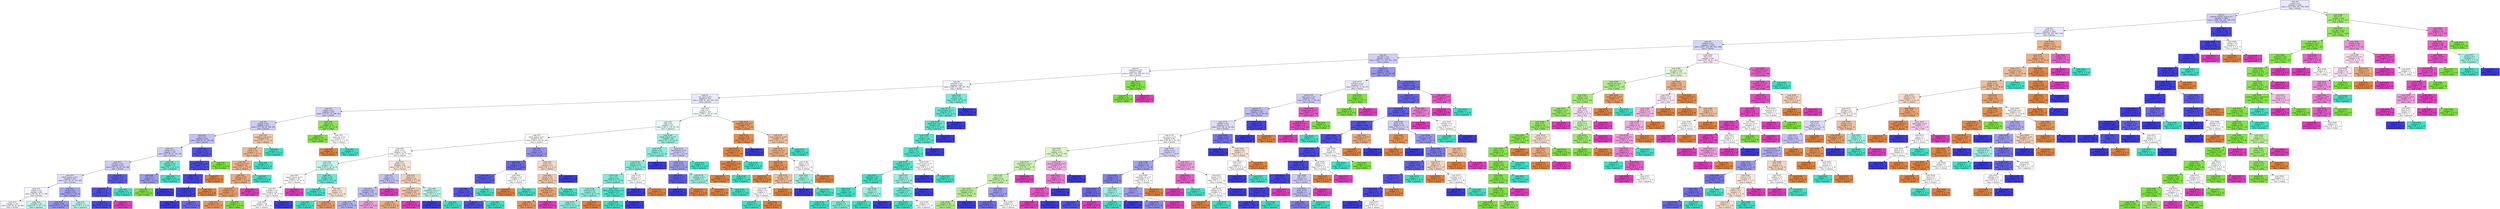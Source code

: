 digraph Tree {
node [shape=box, style="filled", color="black"] ;
0 [label=<node &#35;0<br/>cumin &le; 0.5<br/>samples = 2298<br/>value = [412, 568, 290, 769, 259]<br/>class = korean>, fillcolor="#e8e8fc"] ;
1 [label=<node &#35;1<br/>roasted_sesame_seed &le; 0.5<br/>samples = 1858<br/>value = [408, 222, 284, 766, 178]<br/>class = korean>, fillcolor="#cfcef9"] ;
0 -> 1 [labeldistance=2.5, labelangle=45, headlabel="True"] ;
2 [label=<node &#35;2<br/>starch &le; 0.5<br/>samples = 1622<br/>value = [403, 222, 281, 540, 176]<br/>class = korean>, fillcolor="#e9e9fc"] ;
1 -> 2 ;
3 [label=<node &#35;3<br/>cilantro &le; 0.5<br/>samples = 1408<br/>value = [257, 220, 265, 502, 164]<br/>class = korean>, fillcolor="#d7d6fa"] ;
2 -> 3 ;
4 [label=<node &#35;4<br/>cayenne &le; 0.5<br/>samples = 1252<br/>value = [220, 171, 257, 501, 103]<br/>class = korean>, fillcolor="#cfcef9"] ;
3 -> 4 ;
5 [label=<node &#35;5<br/>cardamom &le; 0.5<br/>samples = 860<br/>value = [186, 118, 238, 267, 51]<br/>class = korean>, fillcolor="#f6f6fe"] ;
4 -> 5 ;
6 [label=<node &#35;6<br/>seaweed &le; 0.5<br/>samples = 828<br/>value = [186, 87, 238, 267, 50]<br/>class = korean>, fillcolor="#f5f5fe"] ;
5 -> 6 ;
7 [label=<node &#35;7<br/>soy_sauce &le; 0.5<br/>samples = 759<br/>value = [186, 87, 185, 251, 50]<br/>class = korean>, fillcolor="#e9e9fc"] ;
6 -> 7 ;
8 [label=<node &#35;8<br/>yogurt &le; 0.5<br/>samples = 434<br/>value = [78, 87, 69, 166, 34]<br/>class = korean>, fillcolor="#d3d2f9"] ;
7 -> 8 ;
9 [label=<node &#35;9<br/>pepper &le; 0.5<br/>samples = 413<br/>value = [77, 68, 68, 166, 34]<br/>class = korean>, fillcolor="#cbcbf8"] ;
8 -> 9 ;
10 [label=<node &#35;10<br/>nut &le; 0.5<br/>samples = 383<br/>value = [60, 67, 61, 166, 29]<br/>class = korean>, fillcolor="#c2c1f7"] ;
9 -> 10 ;
11 [label=<node &#35;11<br/>barley &le; 0.5<br/>samples = 347<br/>value = [57, 66, 61, 134, 29]<br/>class = korean>, fillcolor="#d0cff9"] ;
10 -> 11 ;
12 [label=<node &#35;12<br/>soybean &le; 0.5<br/>samples = 332<br/>value = [57, 65, 49, 132, 29]<br/>class = korean>, fillcolor="#cecdf8"] ;
11 -> 12 ;
13 [label=<node &#35;13<br/>black_pepper &le; 0.5<br/>samples = 300<br/>value = [57, 65, 45, 105, 28]<br/>class = korean>, fillcolor="#deddfb"] ;
12 -> 13 ;
14 [label=<node &#35;14<br/>vinegar &le; 0.5<br/>samples = 241<br/>value = [44, 62, 38, 71, 26]<br/>class = korean>, fillcolor="#f5f5fe"] ;
13 -> 14 ;
15 [label=<node &#35;15<br/>samples = 207<br/>value = [43, 58, 22, 64, 20]<br/>class = korean>, fillcolor="#f7f7fe"] ;
14 -> 15 ;
16 [label=<node &#35;16<br/>samples = 34<br/>value = [1, 4, 16, 7, 6]<br/>class = japanese>, fillcolor="#bdf6ec"] ;
14 -> 16 ;
17 [label=<node &#35;17<br/>bread &le; 0.5<br/>samples = 59<br/>value = [13, 3, 7, 34, 2]<br/>class = korean>, fillcolor="#a6a5f3"] ;
13 -> 17 ;
18 [label=<node &#35;18<br/>samples = 54<br/>value = [11, 3, 4, 34, 2]<br/>class = korean>, fillcolor="#9795f1"] ;
17 -> 18 ;
19 [label=<node &#35;19<br/>samples = 5<br/>value = [2, 0, 3, 0, 0]<br/>class = japanese>, fillcolor="#bdf6ec"] ;
17 -> 19 ;
20 [label=<node &#35;20<br/>enokidake &le; 0.5<br/>samples = 32<br/>value = [0, 0, 4, 27, 1]<br/>class = korean>, fillcolor="#5f5cea"] ;
12 -> 20 ;
21 [label=<node &#35;21<br/>vinegar &le; 0.5<br/>samples = 30<br/>value = [0, 0, 2, 27, 1]<br/>class = korean>, fillcolor="#514ee8"] ;
20 -> 21 ;
22 [label=<node &#35;22<br/>samples = 29<br/>value = [0, 0, 2, 27, 0]<br/>class = korean>, fillcolor="#4a48e7"] ;
21 -> 22 ;
23 [label=<node &#35;23<br/>samples = 1<br/>value = [0, 0, 0, 0, 1]<br/>class = thai>, fillcolor="#e539c0"] ;
21 -> 23 ;
24 [label=<node &#35;24<br/>samples = 2<br/>value = [0, 0, 2, 0, 0]<br/>class = japanese>, fillcolor="#39e5c5"] ;
20 -> 24 ;
25 [label=<node &#35;25<br/>soybean &le; 0.5<br/>samples = 15<br/>value = [0, 1, 12, 2, 0]<br/>class = japanese>, fillcolor="#67ebd2"] ;
11 -> 25 ;
26 [label=<node &#35;26<br/>rice &le; 0.5<br/>samples = 3<br/>value = [0, 1, 0, 2, 0]<br/>class = korean>, fillcolor="#9e9cf2"] ;
25 -> 26 ;
27 [label=<node &#35;27<br/>samples = 1<br/>value = [0, 1, 0, 0, 0]<br/>class = indian>, fillcolor="#7be539"] ;
26 -> 27 ;
28 [label=<node &#35;28<br/>samples = 2<br/>value = [0, 0, 0, 2, 0]<br/>class = korean>, fillcolor="#3c39e5"] ;
26 -> 28 ;
29 [label=<node &#35;29<br/>samples = 12<br/>value = [0, 0, 12, 0, 0]<br/>class = japanese>, fillcolor="#39e5c5"] ;
25 -> 29 ;
30 [label=<node &#35;30<br/>cashew &le; 0.5<br/>samples = 36<br/>value = [3, 1, 0, 32, 0]<br/>class = korean>, fillcolor="#5451e8"] ;
10 -> 30 ;
31 [label=<node &#35;31<br/>cheddar_cheese &le; 0.5<br/>samples = 35<br/>value = [3, 0, 0, 32, 0]<br/>class = korean>, fillcolor="#4e4ce7"] ;
30 -> 31 ;
32 [label=<node &#35;32<br/>shellfish &le; 0.5<br/>samples = 34<br/>value = [2, 0, 0, 32, 0]<br/>class = korean>, fillcolor="#4845e7"] ;
31 -> 32 ;
33 [label=<node &#35;33<br/>cane_molasses &le; 0.5<br/>samples = 33<br/>value = [1, 0, 0, 32, 0]<br/>class = korean>, fillcolor="#423fe6"] ;
32 -> 33 ;
34 [label=<node &#35;34<br/>samples = 28<br/>value = [0, 0, 0, 28, 0]<br/>class = korean>, fillcolor="#3c39e5"] ;
33 -> 34 ;
35 [label=<node &#35;35<br/>samples = 5<br/>value = [1, 0, 0, 4, 0]<br/>class = korean>, fillcolor="#6d6aec"] ;
33 -> 35 ;
36 [label=<node &#35;36<br/>samples = 1<br/>value = [1, 0, 0, 0, 0]<br/>class = chinese>, fillcolor="#e58139"] ;
32 -> 36 ;
37 [label=<node &#35;37<br/>samples = 1<br/>value = [1, 0, 0, 0, 0]<br/>class = chinese>, fillcolor="#e58139"] ;
31 -> 37 ;
38 [label=<node &#35;38<br/>samples = 1<br/>value = [0, 1, 0, 0, 0]<br/>class = indian>, fillcolor="#7be539"] ;
30 -> 38 ;
39 [label=<node &#35;39<br/>mandarin_peel &le; 0.5<br/>samples = 30<br/>value = [17, 1, 7, 0, 5]<br/>class = chinese>, fillcolor="#f4c8a9"] ;
9 -> 39 ;
40 [label=<node &#35;40<br/>bread &le; 0.5<br/>samples = 27<br/>value = [17, 1, 4, 0, 5]<br/>class = chinese>, fillcolor="#f1ba93"] ;
39 -> 40 ;
41 [label=<node &#35;41<br/>lemon_juice &le; 0.5<br/>samples = 25<br/>value = [17, 1, 2, 0, 5]<br/>class = chinese>, fillcolor="#efb388"] ;
40 -> 41 ;
42 [label=<node &#35;42<br/>cabbage &le; 0.5<br/>samples = 23<br/>value = [17, 1, 0, 0, 5]<br/>class = chinese>, fillcolor="#eeab7b"] ;
41 -> 42 ;
43 [label=<node &#35;43<br/>chickpea &le; 0.5<br/>samples = 21<br/>value = [17, 1, 0, 0, 3]<br/>class = chinese>, fillcolor="#eb9d65"] ;
42 -> 43 ;
44 [label=<node &#35;44<br/>samples = 20<br/>value = [17, 0, 0, 0, 3]<br/>class = chinese>, fillcolor="#ea975c"] ;
43 -> 44 ;
45 [label=<node &#35;45<br/>samples = 1<br/>value = [0, 1, 0, 0, 0]<br/>class = indian>, fillcolor="#7be539"] ;
43 -> 45 ;
46 [label=<node &#35;46<br/>samples = 2<br/>value = [0, 0, 0, 0, 2]<br/>class = thai>, fillcolor="#e539c0"] ;
42 -> 46 ;
47 [label=<node &#35;47<br/>samples = 2<br/>value = [0, 0, 2, 0, 0]<br/>class = japanese>, fillcolor="#39e5c5"] ;
41 -> 47 ;
48 [label=<node &#35;48<br/>samples = 2<br/>value = [0, 0, 2, 0, 0]<br/>class = japanese>, fillcolor="#39e5c5"] ;
40 -> 48 ;
49 [label=<node &#35;49<br/>samples = 3<br/>value = [0, 0, 3, 0, 0]<br/>class = japanese>, fillcolor="#39e5c5"] ;
39 -> 49 ;
50 [label=<node &#35;50<br/>egg &le; 0.5<br/>samples = 21<br/>value = [1, 19, 1, 0, 0]<br/>class = indian>, fillcolor="#88e84d"] ;
8 -> 50 ;
51 [label=<node &#35;51<br/>samples = 19<br/>value = [0, 19, 0, 0, 0]<br/>class = indian>, fillcolor="#7be539"] ;
50 -> 51 ;
52 [label=<node &#35;52<br/>green_tea &le; 0.5<br/>samples = 2<br/>value = [1, 0, 1, 0, 0]<br/>class = chinese>, fillcolor="#ffffff"] ;
50 -> 52 ;
53 [label=<node &#35;53<br/>samples = 1<br/>value = [1, 0, 0, 0, 0]<br/>class = chinese>, fillcolor="#e58139"] ;
52 -> 53 ;
54 [label=<node &#35;54<br/>samples = 1<br/>value = [0, 0, 1, 0, 0]<br/>class = japanese>, fillcolor="#39e5c5"] ;
52 -> 54 ;
55 [label=<node &#35;55<br/>pork &le; 0.5<br/>samples = 325<br/>value = [108, 0, 116, 85, 16]<br/>class = japanese>, fillcolor="#f8fefd"] ;
7 -> 55 ;
56 [label=<node &#35;56<br/>sake &le; 0.5<br/>samples = 271<br/>value = [63, 0, 109, 83, 16]<br/>class = japanese>, fillcolor="#e4fbf7"] ;
55 -> 56 ;
57 [label=<node &#35;57<br/>black_pepper &le; 0.5<br/>samples = 187<br/>value = [59, 0, 54, 58, 16]<br/>class = chinese>, fillcolor="#fffefd"] ;
56 -> 57 ;
58 [label=<node &#35;58<br/>garlic &le; 0.5<br/>samples = 139<br/>value = [49, 0, 48, 27, 15]<br/>class = chinese>, fillcolor="#fffefd"] ;
57 -> 58 ;
59 [label=<node &#35;59<br/>wine &le; 0.5<br/>samples = 74<br/>value = [23, 0, 39, 10, 2]<br/>class = japanese>, fillcolor="#c1f7ed"] ;
58 -> 59 ;
60 [label=<node &#35;60<br/>peanut_butter &le; 0.5<br/>samples = 48<br/>value = [18, 0, 18, 10, 2]<br/>class = chinese>, fillcolor="#ffffff"] ;
59 -> 60 ;
61 [label=<node &#35;61<br/>pumpkin &le; 0.5<br/>samples = 46<br/>value = [18, 0, 18, 10, 0]<br/>class = chinese>, fillcolor="#ffffff"] ;
60 -> 61 ;
62 [label=<node &#35;62<br/>samples = 44<br/>value = [18, 0, 18, 8, 0]<br/>class = chinese>, fillcolor="#ffffff"] ;
61 -> 62 ;
63 [label=<node &#35;63<br/>samples = 2<br/>value = [0, 0, 0, 2, 0]<br/>class = korean>, fillcolor="#3c39e5"] ;
61 -> 63 ;
64 [label=<node &#35;64<br/>samples = 2<br/>value = [0, 0, 0, 0, 2]<br/>class = thai>, fillcolor="#e539c0"] ;
60 -> 64 ;
65 [label=<node &#35;65<br/>scallion &le; 0.5<br/>samples = 26<br/>value = [5, 0, 21, 0, 0]<br/>class = japanese>, fillcolor="#68ebd3"] ;
59 -> 65 ;
66 [label=<node &#35;66<br/>samples = 17<br/>value = [0, 0, 17, 0, 0]<br/>class = japanese>, fillcolor="#39e5c5"] ;
65 -> 66 ;
67 [label=<node &#35;67<br/>ginger &le; 0.5<br/>samples = 9<br/>value = [5, 0, 4, 0, 0]<br/>class = chinese>, fillcolor="#fae6d7"] ;
65 -> 67 ;
68 [label=<node &#35;68<br/>samples = 3<br/>value = [0, 0, 3, 0, 0]<br/>class = japanese>, fillcolor="#39e5c5"] ;
67 -> 68 ;
69 [label=<node &#35;69<br/>samples = 6<br/>value = [5, 0, 1, 0, 0]<br/>class = chinese>, fillcolor="#ea9a61"] ;
67 -> 69 ;
70 [label=<node &#35;70<br/>ginger &le; 0.5<br/>samples = 65<br/>value = [26, 0, 9, 17, 13]<br/>class = chinese>, fillcolor="#fae7da"] ;
58 -> 70 ;
71 [label=<node &#35;71<br/>mint &le; 0.5<br/>samples = 31<br/>value = [8, 0, 4, 15, 4]<br/>class = korean>, fillcolor="#c4c3f7"] ;
70 -> 71 ;
72 [label=<node &#35;72<br/>tamarind &le; 0.5<br/>samples = 29<br/>value = [8, 0, 4, 15, 2]<br/>class = korean>, fillcolor="#bebdf6"] ;
71 -> 72 ;
73 [label=<node &#35;73<br/>samples = 26<br/>value = [8, 0, 3, 15, 0]<br/>class = korean>, fillcolor="#b3b2f5"] ;
72 -> 73 ;
74 [label=<node &#35;74<br/>samples = 3<br/>value = [0, 0, 1, 0, 2]<br/>class = thai>, fillcolor="#f29ce0"] ;
72 -> 74 ;
75 [label=<node &#35;75<br/>samples = 2<br/>value = [0, 0, 0, 0, 2]<br/>class = thai>, fillcolor="#e539c0"] ;
71 -> 75 ;
76 [label=<node &#35;76<br/>beef &le; 0.5<br/>samples = 34<br/>value = [18, 0, 5, 2, 9]<br/>class = chinese>, fillcolor="#f6d2b8"] ;
70 -> 76 ;
77 [label=<node &#35;77<br/>peanut_butter &le; 0.5<br/>samples = 29<br/>value = [18, 0, 2, 0, 9]<br/>class = chinese>, fillcolor="#f3c6a6"] ;
76 -> 77 ;
78 [label=<node &#35;78<br/>samples = 25<br/>value = [18, 0, 2, 0, 5]<br/>class = chinese>, fillcolor="#eead7e"] ;
77 -> 78 ;
79 [label=<node &#35;79<br/>samples = 4<br/>value = [0, 0, 0, 0, 4]<br/>class = thai>, fillcolor="#e539c0"] ;
77 -> 79 ;
80 [label=<node &#35;80<br/>vegetable_oil &le; 0.5<br/>samples = 5<br/>value = [0, 0, 3, 2, 0]<br/>class = japanese>, fillcolor="#bdf6ec"] ;
76 -> 80 ;
81 [label=<node &#35;81<br/>samples = 2<br/>value = [0, 0, 0, 2, 0]<br/>class = korean>, fillcolor="#3c39e5"] ;
80 -> 81 ;
82 [label=<node &#35;82<br/>samples = 3<br/>value = [0, 0, 3, 0, 0]<br/>class = japanese>, fillcolor="#39e5c5"] ;
80 -> 82 ;
83 [label=<node &#35;83<br/>rice &le; 0.5<br/>samples = 48<br/>value = [10, 0, 6, 31, 1]<br/>class = korean>, fillcolor="#9392f1"] ;
57 -> 83 ;
84 [label=<node &#35;84<br/>kelp &le; 0.5<br/>samples = 35<br/>value = [4, 0, 3, 28, 0]<br/>class = korean>, fillcolor="#6866eb"] ;
83 -> 84 ;
85 [label=<node &#35;85<br/>lemon_juice &le; 0.5<br/>samples = 33<br/>value = [3, 0, 2, 28, 0]<br/>class = korean>, fillcolor="#5c5ae9"] ;
84 -> 85 ;
86 [label=<node &#35;86<br/>pepper &le; 0.5<br/>samples = 32<br/>value = [3, 0, 1, 28, 0]<br/>class = korean>, fillcolor="#5754e9"] ;
85 -> 86 ;
87 [label=<node &#35;87<br/>samples = 31<br/>value = [3, 0, 0, 28, 0]<br/>class = korean>, fillcolor="#514ee8"] ;
86 -> 87 ;
88 [label=<node &#35;88<br/>samples = 1<br/>value = [0, 0, 1, 0, 0]<br/>class = japanese>, fillcolor="#39e5c5"] ;
86 -> 88 ;
89 [label=<node &#35;89<br/>samples = 1<br/>value = [0, 0, 1, 0, 0]<br/>class = japanese>, fillcolor="#39e5c5"] ;
85 -> 89 ;
90 [label=<node &#35;90<br/>cabbage &le; 0.5<br/>samples = 2<br/>value = [1, 0, 1, 0, 0]<br/>class = chinese>, fillcolor="#ffffff"] ;
84 -> 90 ;
91 [label=<node &#35;91<br/>samples = 1<br/>value = [1, 0, 0, 0, 0]<br/>class = chinese>, fillcolor="#e58139"] ;
90 -> 91 ;
92 [label=<node &#35;92<br/>samples = 1<br/>value = [0, 0, 1, 0, 0]<br/>class = japanese>, fillcolor="#39e5c5"] ;
90 -> 92 ;
93 [label=<node &#35;93<br/>beef &le; 0.5<br/>samples = 13<br/>value = [6, 0, 3, 3, 1]<br/>class = chinese>, fillcolor="#f7d9c4"] ;
83 -> 93 ;
94 [label=<node &#35;94<br/>carrot &le; 0.5<br/>samples = 10<br/>value = [6, 0, 3, 0, 1]<br/>class = chinese>, fillcolor="#f4c9aa"] ;
93 -> 94 ;
95 [label=<node &#35;95<br/>holy_basil &le; 0.5<br/>samples = 8<br/>value = [6, 0, 1, 0, 1]<br/>class = chinese>, fillcolor="#eca572"] ;
94 -> 95 ;
96 [label=<node &#35;96<br/>samples = 7<br/>value = [6, 0, 1, 0, 0]<br/>class = chinese>, fillcolor="#e9965a"] ;
95 -> 96 ;
97 [label=<node &#35;97<br/>samples = 1<br/>value = [0, 0, 0, 0, 1]<br/>class = thai>, fillcolor="#e539c0"] ;
95 -> 97 ;
98 [label=<node &#35;98<br/>samples = 2<br/>value = [0, 0, 2, 0, 0]<br/>class = japanese>, fillcolor="#39e5c5"] ;
94 -> 98 ;
99 [label=<node &#35;99<br/>samples = 3<br/>value = [0, 0, 0, 3, 0]<br/>class = korean>, fillcolor="#3c39e5"] ;
93 -> 99 ;
100 [label=<node &#35;100<br/>black_pepper &le; 0.5<br/>samples = 84<br/>value = [4, 0, 55, 25, 0]<br/>class = japanese>, fillcolor="#9af2e2"] ;
56 -> 100 ;
101 [label=<node &#35;101<br/>tomato &le; 0.5<br/>samples = 72<br/>value = [2, 0, 51, 19, 0]<br/>class = japanese>, fillcolor="#87efdc"] ;
100 -> 101 ;
102 [label=<node &#35;102<br/>peanut &le; 0.5<br/>samples = 70<br/>value = [2, 0, 51, 17, 0]<br/>class = japanese>, fillcolor="#80eeda"] ;
101 -> 102 ;
103 [label=<node &#35;103<br/>rice &le; 0.5<br/>samples = 68<br/>value = [1, 0, 51, 16, 0]<br/>class = japanese>, fillcolor="#7aeed8"] ;
102 -> 103 ;
104 [label=<node &#35;104<br/>broccoli &le; 0.5<br/>samples = 52<br/>value = [1, 0, 36, 15, 0]<br/>class = japanese>, fillcolor="#8ff0de"] ;
103 -> 104 ;
105 [label=<node &#35;105<br/>samples = 51<br/>value = [0, 0, 36, 15, 0]<br/>class = japanese>, fillcolor="#8bf0dd"] ;
104 -> 105 ;
106 [label=<node &#35;106<br/>samples = 1<br/>value = [1, 0, 0, 0, 0]<br/>class = chinese>, fillcolor="#e58139"] ;
104 -> 106 ;
107 [label=<node &#35;107<br/>black_sesame_seed &le; 0.5<br/>samples = 16<br/>value = [0, 0, 15, 1, 0]<br/>class = japanese>, fillcolor="#46e7c9"] ;
103 -> 107 ;
108 [label=<node &#35;108<br/>samples = 15<br/>value = [0, 0, 15, 0, 0]<br/>class = japanese>, fillcolor="#39e5c5"] ;
107 -> 108 ;
109 [label=<node &#35;109<br/>samples = 1<br/>value = [0, 0, 0, 1, 0]<br/>class = korean>, fillcolor="#3c39e5"] ;
107 -> 109 ;
110 [label=<node &#35;110<br/>garlic &le; 0.5<br/>samples = 2<br/>value = [1, 0, 0, 1, 0]<br/>class = chinese>, fillcolor="#ffffff"] ;
102 -> 110 ;
111 [label=<node &#35;111<br/>samples = 1<br/>value = [0, 0, 0, 1, 0]<br/>class = korean>, fillcolor="#3c39e5"] ;
110 -> 111 ;
112 [label=<node &#35;112<br/>samples = 1<br/>value = [1, 0, 0, 0, 0]<br/>class = chinese>, fillcolor="#e58139"] ;
110 -> 112 ;
113 [label=<node &#35;113<br/>samples = 2<br/>value = [0, 0, 0, 2, 0]<br/>class = korean>, fillcolor="#3c39e5"] ;
101 -> 113 ;
114 [label=<node &#35;114<br/>katsuobushi &le; 0.5<br/>samples = 12<br/>value = [2, 0, 4, 6, 0]<br/>class = korean>, fillcolor="#cecef8"] ;
100 -> 114 ;
115 [label=<node &#35;115<br/>carrot &le; 0.5<br/>samples = 10<br/>value = [2, 0, 2, 6, 0]<br/>class = korean>, fillcolor="#9e9cf2"] ;
114 -> 115 ;
116 [label=<node &#35;116<br/>mushroom &le; 0.5<br/>samples = 7<br/>value = [1, 0, 0, 6, 0]<br/>class = korean>, fillcolor="#5d5ae9"] ;
115 -> 116 ;
117 [label=<node &#35;117<br/>samples = 6<br/>value = [0, 0, 0, 6, 0]<br/>class = korean>, fillcolor="#3c39e5"] ;
116 -> 117 ;
118 [label=<node &#35;118<br/>samples = 1<br/>value = [1, 0, 0, 0, 0]<br/>class = chinese>, fillcolor="#e58139"] ;
116 -> 118 ;
119 [label=<node &#35;119<br/>soybean &le; 0.5<br/>samples = 3<br/>value = [1, 0, 2, 0, 0]<br/>class = japanese>, fillcolor="#9cf2e2"] ;
115 -> 119 ;
120 [label=<node &#35;120<br/>samples = 1<br/>value = [1, 0, 0, 0, 0]<br/>class = chinese>, fillcolor="#e58139"] ;
119 -> 120 ;
121 [label=<node &#35;121<br/>samples = 2<br/>value = [0, 0, 2, 0, 0]<br/>class = japanese>, fillcolor="#39e5c5"] ;
119 -> 121 ;
122 [label=<node &#35;122<br/>samples = 2<br/>value = [0, 0, 2, 0, 0]<br/>class = japanese>, fillcolor="#39e5c5"] ;
114 -> 122 ;
123 [label=<node &#35;123<br/>vegetable_oil &le; 0.5<br/>samples = 54<br/>value = [45, 0, 7, 2, 0]<br/>class = chinese>, fillcolor="#ea995f"] ;
55 -> 123 ;
124 [label=<node &#35;124<br/>orange &le; 0.5<br/>samples = 38<br/>value = [35, 0, 2, 1, 0]<br/>class = chinese>, fillcolor="#e78c4a"] ;
123 -> 124 ;
125 [label=<node &#35;125<br/>beef_broth &le; 0.5<br/>samples = 37<br/>value = [35, 0, 2, 0, 0]<br/>class = chinese>, fillcolor="#e68844"] ;
124 -> 125 ;
126 [label=<node &#35;126<br/>green_bell_pepper &le; 0.5<br/>samples = 36<br/>value = [35, 0, 1, 0, 0]<br/>class = chinese>, fillcolor="#e6853f"] ;
125 -> 126 ;
127 [label=<node &#35;127<br/>samples = 35<br/>value = [35, 0, 0, 0, 0]<br/>class = chinese>, fillcolor="#e58139"] ;
126 -> 127 ;
128 [label=<node &#35;128<br/>samples = 1<br/>value = [0, 0, 1, 0, 0]<br/>class = japanese>, fillcolor="#39e5c5"] ;
126 -> 128 ;
129 [label=<node &#35;129<br/>samples = 1<br/>value = [0, 0, 1, 0, 0]<br/>class = japanese>, fillcolor="#39e5c5"] ;
125 -> 129 ;
130 [label=<node &#35;130<br/>samples = 1<br/>value = [0, 0, 0, 1, 0]<br/>class = korean>, fillcolor="#3c39e5"] ;
124 -> 130 ;
131 [label=<node &#35;131<br/>cane_molasses &le; 0.5<br/>samples = 16<br/>value = [10, 0, 5, 1, 0]<br/>class = chinese>, fillcolor="#f3c6a5"] ;
123 -> 131 ;
132 [label=<node &#35;132<br/>sesame_oil &le; 0.5<br/>samples = 14<br/>value = [10, 0, 3, 1, 0]<br/>class = chinese>, fillcolor="#eeaf81"] ;
131 -> 132 ;
133 [label=<node &#35;133<br/>sake &le; 0.5<br/>samples = 9<br/>value = [8, 0, 1, 0, 0]<br/>class = chinese>, fillcolor="#e89152"] ;
132 -> 133 ;
134 [label=<node &#35;134<br/>samples = 6<br/>value = [6, 0, 0, 0, 0]<br/>class = chinese>, fillcolor="#e58139"] ;
133 -> 134 ;
135 [label=<node &#35;135<br/>parsley &le; 0.5<br/>samples = 3<br/>value = [2, 0, 1, 0, 0]<br/>class = chinese>, fillcolor="#f2c09c"] ;
133 -> 135 ;
136 [label=<node &#35;136<br/>shiitake &le; 0.5<br/>samples = 2<br/>value = [1, 0, 1, 0, 0]<br/>class = chinese>, fillcolor="#ffffff"] ;
135 -> 136 ;
137 [label=<node &#35;137<br/>samples = 1<br/>value = [0, 0, 1, 0, 0]<br/>class = japanese>, fillcolor="#39e5c5"] ;
136 -> 137 ;
138 [label=<node &#35;138<br/>samples = 1<br/>value = [1, 0, 0, 0, 0]<br/>class = chinese>, fillcolor="#e58139"] ;
136 -> 138 ;
139 [label=<node &#35;139<br/>samples = 1<br/>value = [1, 0, 0, 0, 0]<br/>class = chinese>, fillcolor="#e58139"] ;
135 -> 139 ;
140 [label=<node &#35;140<br/>pepper &le; 0.5<br/>samples = 5<br/>value = [2, 0, 2, 1, 0]<br/>class = chinese>, fillcolor="#ffffff"] ;
132 -> 140 ;
141 [label=<node &#35;141<br/>egg &le; 0.5<br/>samples = 3<br/>value = [0, 0, 2, 1, 0]<br/>class = japanese>, fillcolor="#9cf2e2"] ;
140 -> 141 ;
142 [label=<node &#35;142<br/>samples = 1<br/>value = [0, 0, 0, 1, 0]<br/>class = korean>, fillcolor="#3c39e5"] ;
141 -> 142 ;
143 [label=<node &#35;143<br/>samples = 2<br/>value = [0, 0, 2, 0, 0]<br/>class = japanese>, fillcolor="#39e5c5"] ;
141 -> 143 ;
144 [label=<node &#35;144<br/>samples = 2<br/>value = [2, 0, 0, 0, 0]<br/>class = chinese>, fillcolor="#e58139"] ;
140 -> 144 ;
145 [label=<node &#35;145<br/>samples = 2<br/>value = [0, 0, 2, 0, 0]<br/>class = japanese>, fillcolor="#39e5c5"] ;
131 -> 145 ;
146 [label=<node &#35;146<br/>beef &le; 0.5<br/>samples = 69<br/>value = [0, 0, 53, 16, 0]<br/>class = japanese>, fillcolor="#75edd7"] ;
6 -> 146 ;
147 [label=<node &#35;147<br/>black_pepper &le; 0.5<br/>samples = 63<br/>value = [0, 0, 53, 10, 0]<br/>class = japanese>, fillcolor="#5eead0"] ;
146 -> 147 ;
148 [label=<node &#35;148<br/>black_bean &le; 0.5<br/>samples = 61<br/>value = [0, 0, 53, 8, 0]<br/>class = japanese>, fillcolor="#57e9ce"] ;
147 -> 148 ;
149 [label=<node &#35;149<br/>ham &le; 0.5<br/>samples = 60<br/>value = [0, 0, 53, 7, 0]<br/>class = japanese>, fillcolor="#53e8cd"] ;
148 -> 149 ;
150 [label=<node &#35;150<br/>wheat &le; 0.5<br/>samples = 59<br/>value = [0, 0, 53, 6, 0]<br/>class = japanese>, fillcolor="#4fe8cc"] ;
149 -> 150 ;
151 [label=<node &#35;151<br/>sesame_oil &le; 0.5<br/>samples = 55<br/>value = [0, 0, 51, 4, 0]<br/>class = japanese>, fillcolor="#49e7ca"] ;
150 -> 151 ;
152 [label=<node &#35;152<br/>vegetable &le; 0.5<br/>samples = 49<br/>value = [0, 0, 47, 2, 0]<br/>class = japanese>, fillcolor="#41e6c7"] ;
151 -> 152 ;
153 [label=<node &#35;153<br/>kelp &le; 0.5<br/>samples = 46<br/>value = [0, 0, 45, 1, 0]<br/>class = japanese>, fillcolor="#3de6c6"] ;
152 -> 153 ;
154 [label=<node &#35;154<br/>samples = 42<br/>value = [0, 0, 42, 0, 0]<br/>class = japanese>, fillcolor="#39e5c5"] ;
153 -> 154 ;
155 [label=<node &#35;155<br/>samples = 4<br/>value = [0, 0, 3, 1, 0]<br/>class = japanese>, fillcolor="#7beed8"] ;
153 -> 155 ;
156 [label=<node &#35;156<br/>tuna &le; 0.5<br/>samples = 3<br/>value = [0, 0, 2, 1, 0]<br/>class = japanese>, fillcolor="#9cf2e2"] ;
152 -> 156 ;
157 [label=<node &#35;157<br/>samples = 2<br/>value = [0, 0, 2, 0, 0]<br/>class = japanese>, fillcolor="#39e5c5"] ;
156 -> 157 ;
158 [label=<node &#35;158<br/>samples = 1<br/>value = [0, 0, 0, 1, 0]<br/>class = korean>, fillcolor="#3c39e5"] ;
156 -> 158 ;
159 [label=<node &#35;159<br/>clam &le; 0.5<br/>samples = 6<br/>value = [0, 0, 4, 2, 0]<br/>class = japanese>, fillcolor="#9cf2e2"] ;
151 -> 159 ;
160 [label=<node &#35;160<br/>mushroom &le; 0.5<br/>samples = 5<br/>value = [0, 0, 4, 1, 0]<br/>class = japanese>, fillcolor="#6aecd4"] ;
159 -> 160 ;
161 [label=<node &#35;161<br/>samples = 3<br/>value = [0, 0, 3, 0, 0]<br/>class = japanese>, fillcolor="#39e5c5"] ;
160 -> 161 ;
162 [label=<node &#35;162<br/>samples = 2<br/>value = [0, 0, 1, 1, 0]<br/>class = japanese>, fillcolor="#ffffff"] ;
160 -> 162 ;
163 [label=<node &#35;163<br/>samples = 1<br/>value = [0, 0, 0, 1, 0]<br/>class = korean>, fillcolor="#3c39e5"] ;
159 -> 163 ;
164 [label=<node &#35;164<br/>sweet_potato &le; 0.5<br/>samples = 4<br/>value = [0, 0, 2, 2, 0]<br/>class = japanese>, fillcolor="#ffffff"] ;
150 -> 164 ;
165 [label=<node &#35;165<br/>samples = 2<br/>value = [0, 0, 0, 2, 0]<br/>class = korean>, fillcolor="#3c39e5"] ;
164 -> 165 ;
166 [label=<node &#35;166<br/>samples = 2<br/>value = [0, 0, 2, 0, 0]<br/>class = japanese>, fillcolor="#39e5c5"] ;
164 -> 166 ;
167 [label=<node &#35;167<br/>samples = 1<br/>value = [0, 0, 0, 1, 0]<br/>class = korean>, fillcolor="#3c39e5"] ;
149 -> 167 ;
168 [label=<node &#35;168<br/>samples = 1<br/>value = [0, 0, 0, 1, 0]<br/>class = korean>, fillcolor="#3c39e5"] ;
148 -> 168 ;
169 [label=<node &#35;169<br/>samples = 2<br/>value = [0, 0, 0, 2, 0]<br/>class = korean>, fillcolor="#3c39e5"] ;
147 -> 169 ;
170 [label=<node &#35;170<br/>samples = 6<br/>value = [0, 0, 0, 6, 0]<br/>class = korean>, fillcolor="#3c39e5"] ;
146 -> 170 ;
171 [label=<node &#35;171<br/>coffee &le; 0.5<br/>samples = 32<br/>value = [0, 31, 0, 0, 1]<br/>class = indian>, fillcolor="#7fe63f"] ;
5 -> 171 ;
172 [label=<node &#35;172<br/>samples = 31<br/>value = [0, 31, 0, 0, 0]<br/>class = indian>, fillcolor="#7be539"] ;
171 -> 172 ;
173 [label=<node &#35;173<br/>samples = 1<br/>value = [0, 0, 0, 0, 1]<br/>class = thai>, fillcolor="#e539c0"] ;
171 -> 173 ;
174 [label=<node &#35;174<br/>scallion &le; 0.5<br/>samples = 392<br/>value = [34, 53, 19, 234, 52]<br/>class = korean>, fillcolor="#9795f1"] ;
4 -> 174 ;
175 [label=<node &#35;175<br/>turmeric &le; 0.5<br/>samples = 177<br/>value = [12, 52, 11, 65, 37]<br/>class = korean>, fillcolor="#ebeafc"] ;
174 -> 175 ;
176 [label=<node &#35;176<br/>lime_juice &le; 0.5<br/>samples = 153<br/>value = [12, 29, 11, 65, 36]<br/>class = korean>, fillcolor="#cfcef9"] ;
175 -> 176 ;
177 [label=<node &#35;177<br/>vegetable &le; 0.5<br/>samples = 138<br/>value = [12, 28, 10, 65, 23]<br/>class = korean>, fillcolor="#bdbcf6"] ;
176 -> 177 ;
178 [label=<node &#35;178<br/>soybean &le; 0.5<br/>samples = 116<br/>value = [11, 28, 10, 44, 23]<br/>class = korean>, fillcolor="#dcdbfa"] ;
177 -> 178 ;
179 [label=<node &#35;179<br/>soy_sauce &le; 0.5<br/>samples = 96<br/>value = [8, 28, 8, 29, 23]<br/>class = korean>, fillcolor="#fcfcff"] ;
178 -> 179 ;
180 [label=<node &#35;180<br/>fish &le; 0.5<br/>samples = 63<br/>value = [3, 28, 3, 15, 14]<br/>class = indian>, fillcolor="#dbf8c9"] ;
179 -> 180 ;
181 [label=<node &#35;181<br/>lemongrass &le; 0.5<br/>samples = 52<br/>value = [3, 28, 3, 11, 7]<br/>class = indian>, fillcolor="#c8f4ad"] ;
180 -> 181 ;
182 [label=<node &#35;182<br/>egg &le; 0.5<br/>samples = 49<br/>value = [3, 28, 3, 11, 4]<br/>class = indian>, fillcolor="#c4f3a6"] ;
181 -> 182 ;
183 [label=<node &#35;183<br/>sesame_oil &le; 0.5<br/>samples = 42<br/>value = [2, 27, 3, 7, 3]<br/>class = indian>, fillcolor="#b4f08e"] ;
182 -> 183 ;
184 [label=<node &#35;184<br/>samples = 40<br/>value = [2, 27, 3, 5, 3]<br/>class = indian>, fillcolor="#acef83"] ;
183 -> 184 ;
185 [label=<node &#35;185<br/>samples = 2<br/>value = [0, 0, 0, 2, 0]<br/>class = korean>, fillcolor="#3c39e5"] ;
183 -> 185 ;
186 [label=<node &#35;186<br/>corn &le; 0.5<br/>samples = 7<br/>value = [1, 1, 0, 4, 1]<br/>class = korean>, fillcolor="#9e9cf2"] ;
182 -> 186 ;
187 [label=<node &#35;187<br/>samples = 5<br/>value = [0, 0, 0, 4, 1]<br/>class = korean>, fillcolor="#6d6aec"] ;
186 -> 187 ;
188 [label=<node &#35;188<br/>samples = 2<br/>value = [1, 1, 0, 0, 0]<br/>class = chinese>, fillcolor="#ffffff"] ;
186 -> 188 ;
189 [label=<node &#35;189<br/>samples = 3<br/>value = [0, 0, 0, 0, 3]<br/>class = thai>, fillcolor="#e539c0"] ;
181 -> 189 ;
190 [label=<node &#35;190<br/>chinese_cabbage &le; 0.5<br/>samples = 11<br/>value = [0, 0, 0, 4, 7]<br/>class = thai>, fillcolor="#f4aae4"] ;
180 -> 190 ;
191 [label=<node &#35;191<br/>egg &le; 0.5<br/>samples = 9<br/>value = [0, 0, 0, 2, 7]<br/>class = thai>, fillcolor="#ec72d2"] ;
190 -> 191 ;
192 [label=<node &#35;192<br/>nira &le; 0.5<br/>samples = 8<br/>value = [0, 0, 0, 1, 7]<br/>class = thai>, fillcolor="#e955c9"] ;
191 -> 192 ;
193 [label=<node &#35;193<br/>samples = 7<br/>value = [0, 0, 0, 0, 7]<br/>class = thai>, fillcolor="#e539c0"] ;
192 -> 193 ;
194 [label=<node &#35;194<br/>samples = 1<br/>value = [0, 0, 0, 1, 0]<br/>class = korean>, fillcolor="#3c39e5"] ;
192 -> 194 ;
195 [label=<node &#35;195<br/>samples = 1<br/>value = [0, 0, 0, 1, 0]<br/>class = korean>, fillcolor="#3c39e5"] ;
191 -> 195 ;
196 [label=<node &#35;196<br/>samples = 2<br/>value = [0, 0, 0, 2, 0]<br/>class = korean>, fillcolor="#3c39e5"] ;
190 -> 196 ;
197 [label=<node &#35;197<br/>chicken &le; 0.5<br/>samples = 33<br/>value = [5, 0, 5, 14, 9]<br/>class = korean>, fillcolor="#d6d6fa"] ;
179 -> 197 ;
198 [label=<node &#35;198<br/>garlic &le; 0.5<br/>samples = 23<br/>value = [4, 0, 3, 13, 3]<br/>class = korean>, fillcolor="#a3a1f3"] ;
197 -> 198 ;
199 [label=<node &#35;199<br/>vinegar &le; 0.5<br/>samples = 13<br/>value = [0, 0, 2, 9, 2]<br/>class = korean>, fillcolor="#8381ee"] ;
198 -> 199 ;
200 [label=<node &#35;200<br/>lemon &le; 0.5<br/>samples = 10<br/>value = [0, 0, 0, 8, 2]<br/>class = korean>, fillcolor="#6d6aec"] ;
199 -> 200 ;
201 [label=<node &#35;201<br/>samples = 9<br/>value = [0, 0, 0, 8, 1]<br/>class = korean>, fillcolor="#5452e8"] ;
200 -> 201 ;
202 [label=<node &#35;202<br/>samples = 1<br/>value = [0, 0, 0, 0, 1]<br/>class = thai>, fillcolor="#e539c0"] ;
200 -> 202 ;
203 [label=<node &#35;203<br/>onion &le; 0.5<br/>samples = 3<br/>value = [0, 0, 2, 1, 0]<br/>class = japanese>, fillcolor="#9cf2e2"] ;
199 -> 203 ;
204 [label=<node &#35;204<br/>samples = 2<br/>value = [0, 0, 2, 0, 0]<br/>class = japanese>, fillcolor="#39e5c5"] ;
203 -> 204 ;
205 [label=<node &#35;205<br/>samples = 1<br/>value = [0, 0, 0, 1, 0]<br/>class = korean>, fillcolor="#3c39e5"] ;
203 -> 205 ;
206 [label=<node &#35;206<br/>vegetable_oil &le; 0.5<br/>samples = 10<br/>value = [4, 0, 1, 4, 1]<br/>class = chinese>, fillcolor="#ffffff"] ;
198 -> 206 ;
207 [label=<node &#35;207<br/>rice &le; 0.5<br/>samples = 7<br/>value = [1, 0, 1, 4, 1]<br/>class = korean>, fillcolor="#9e9cf2"] ;
206 -> 207 ;
208 [label=<node &#35;208<br/>samples = 6<br/>value = [1, 0, 1, 4, 0]<br/>class = korean>, fillcolor="#8a88ef"] ;
207 -> 208 ;
209 [label=<node &#35;209<br/>samples = 1<br/>value = [0, 0, 0, 0, 1]<br/>class = thai>, fillcolor="#e539c0"] ;
207 -> 209 ;
210 [label=<node &#35;210<br/>samples = 3<br/>value = [3, 0, 0, 0, 0]<br/>class = chinese>, fillcolor="#e58139"] ;
206 -> 210 ;
211 [label=<node &#35;211<br/>sesame_oil &le; 0.5<br/>samples = 10<br/>value = [1, 0, 2, 1, 6]<br/>class = thai>, fillcolor="#f29ce0"] ;
197 -> 211 ;
212 [label=<node &#35;212<br/>shiitake &le; 0.5<br/>samples = 7<br/>value = [0, 0, 1, 0, 6]<br/>class = thai>, fillcolor="#e95acb"] ;
211 -> 212 ;
213 [label=<node &#35;213<br/>samples = 6<br/>value = [0, 0, 0, 0, 6]<br/>class = thai>, fillcolor="#e539c0"] ;
212 -> 213 ;
214 [label=<node &#35;214<br/>samples = 1<br/>value = [0, 0, 1, 0, 0]<br/>class = japanese>, fillcolor="#39e5c5"] ;
212 -> 214 ;
215 [label=<node &#35;215<br/>lemon &le; 0.5<br/>samples = 3<br/>value = [1, 0, 1, 1, 0]<br/>class = chinese>, fillcolor="#ffffff"] ;
211 -> 215 ;
216 [label=<node &#35;216<br/>cabbage &le; 0.5<br/>samples = 2<br/>value = [1, 0, 1, 0, 0]<br/>class = chinese>, fillcolor="#ffffff"] ;
215 -> 216 ;
217 [label=<node &#35;217<br/>samples = 1<br/>value = [1, 0, 0, 0, 0]<br/>class = chinese>, fillcolor="#e58139"] ;
216 -> 217 ;
218 [label=<node &#35;218<br/>samples = 1<br/>value = [0, 0, 1, 0, 0]<br/>class = japanese>, fillcolor="#39e5c5"] ;
216 -> 218 ;
219 [label=<node &#35;219<br/>samples = 1<br/>value = [0, 0, 0, 1, 0]<br/>class = korean>, fillcolor="#3c39e5"] ;
215 -> 219 ;
220 [label=<node &#35;220<br/>vinegar &le; 0.5<br/>samples = 20<br/>value = [3, 0, 2, 15, 0]<br/>class = korean>, fillcolor="#7573ed"] ;
178 -> 220 ;
221 [label=<node &#35;221<br/>samples = 13<br/>value = [0, 0, 0, 13, 0]<br/>class = korean>, fillcolor="#3c39e5"] ;
220 -> 221 ;
222 [label=<node &#35;222<br/>pepper &le; 0.5<br/>samples = 7<br/>value = [3, 0, 2, 2, 0]<br/>class = chinese>, fillcolor="#fae6d7"] ;
220 -> 222 ;
223 [label=<node &#35;223<br/>rice &le; 0.5<br/>samples = 4<br/>value = [0, 0, 2, 2, 0]<br/>class = japanese>, fillcolor="#ffffff"] ;
222 -> 223 ;
224 [label=<node &#35;224<br/>samples = 2<br/>value = [0, 0, 0, 2, 0]<br/>class = korean>, fillcolor="#3c39e5"] ;
223 -> 224 ;
225 [label=<node &#35;225<br/>samples = 2<br/>value = [0, 0, 2, 0, 0]<br/>class = japanese>, fillcolor="#39e5c5"] ;
223 -> 225 ;
226 [label=<node &#35;226<br/>samples = 3<br/>value = [3, 0, 0, 0, 0]<br/>class = chinese>, fillcolor="#e58139"] ;
222 -> 226 ;
227 [label=<node &#35;227<br/>tomato &le; 0.5<br/>samples = 22<br/>value = [1, 0, 0, 21, 0]<br/>class = korean>, fillcolor="#4542e6"] ;
177 -> 227 ;
228 [label=<node &#35;228<br/>samples = 21<br/>value = [0, 0, 0, 21, 0]<br/>class = korean>, fillcolor="#3c39e5"] ;
227 -> 228 ;
229 [label=<node &#35;229<br/>samples = 1<br/>value = [1, 0, 0, 0, 0]<br/>class = chinese>, fillcolor="#e58139"] ;
227 -> 229 ;
230 [label=<node &#35;230<br/>orange_juice &le; 0.5<br/>samples = 15<br/>value = [0, 1, 1, 0, 13]<br/>class = thai>, fillcolor="#e955c9"] ;
176 -> 230 ;
231 [label=<node &#35;231<br/>buckwheat &le; 0.5<br/>samples = 14<br/>value = [0, 0, 1, 0, 13]<br/>class = thai>, fillcolor="#e748c5"] ;
230 -> 231 ;
232 [label=<node &#35;232<br/>samples = 13<br/>value = [0, 0, 0, 0, 13]<br/>class = thai>, fillcolor="#e539c0"] ;
231 -> 232 ;
233 [label=<node &#35;233<br/>samples = 1<br/>value = [0, 0, 1, 0, 0]<br/>class = japanese>, fillcolor="#39e5c5"] ;
231 -> 233 ;
234 [label=<node &#35;234<br/>samples = 1<br/>value = [0, 1, 0, 0, 0]<br/>class = indian>, fillcolor="#7be539"] ;
230 -> 234 ;
235 [label=<node &#35;235<br/>basil &le; 0.5<br/>samples = 24<br/>value = [0, 23, 0, 0, 1]<br/>class = indian>, fillcolor="#81e642"] ;
175 -> 235 ;
236 [label=<node &#35;236<br/>samples = 23<br/>value = [0, 23, 0, 0, 0]<br/>class = indian>, fillcolor="#7be539"] ;
235 -> 236 ;
237 [label=<node &#35;237<br/>samples = 1<br/>value = [0, 0, 0, 0, 1]<br/>class = thai>, fillcolor="#e539c0"] ;
235 -> 237 ;
238 [label=<node &#35;238<br/>lime_juice &le; 0.5<br/>samples = 215<br/>value = [22, 1, 8, 169, 15]<br/>class = korean>, fillcolor="#6a68eb"] ;
174 -> 238 ;
239 [label=<node &#35;239<br/>cane_molasses &le; 0.5<br/>samples = 208<br/>value = [22, 1, 7, 169, 9]<br/>class = korean>, fillcolor="#6563ea"] ;
238 -> 239 ;
240 [label=<node &#35;240<br/>vinegar &le; 0.5<br/>samples = 201<br/>value = [22, 1, 6, 168, 4]<br/>class = korean>, fillcolor="#605eea"] ;
239 -> 240 ;
241 [label=<node &#35;241<br/>bean &le; 0.5<br/>samples = 169<br/>value = [10, 1, 4, 151, 3]<br/>class = korean>, fillcolor="#524fe8"] ;
240 -> 241 ;
242 [label=<node &#35;242<br/>olive_oil &le; 0.5<br/>samples = 165<br/>value = [7, 1, 4, 150, 3]<br/>class = korean>, fillcolor="#4f4ce7"] ;
241 -> 242 ;
243 [label=<node &#35;243<br/>peanut &le; 0.5<br/>samples = 163<br/>value = [7, 0, 3, 150, 3]<br/>class = korean>, fillcolor="#4c49e7"] ;
242 -> 243 ;
244 [label=<node &#35;244<br/>chicken &le; 0.5<br/>samples = 161<br/>value = [6, 0, 3, 150, 2]<br/>class = korean>, fillcolor="#4a47e7"] ;
243 -> 244 ;
245 [label=<node &#35;245<br/>basil &le; 0.5<br/>samples = 155<br/>value = [6, 0, 1, 147, 1]<br/>class = korean>, fillcolor="#4644e6"] ;
244 -> 245 ;
246 [label=<node &#35;246<br/>katsuobushi &le; 0.5<br/>samples = 154<br/>value = [6, 0, 1, 147, 0]<br/>class = korean>, fillcolor="#4542e6"] ;
245 -> 246 ;
247 [label=<node &#35;247<br/>samples = 153<br/>value = [6, 0, 0, 147, 0]<br/>class = korean>, fillcolor="#4441e6"] ;
246 -> 247 ;
248 [label=<node &#35;248<br/>samples = 1<br/>value = [0, 0, 1, 0, 0]<br/>class = japanese>, fillcolor="#39e5c5"] ;
246 -> 248 ;
249 [label=<node &#35;249<br/>samples = 1<br/>value = [0, 0, 0, 0, 1]<br/>class = thai>, fillcolor="#e539c0"] ;
245 -> 249 ;
250 [label=<node &#35;250<br/>fish &le; 0.5<br/>samples = 6<br/>value = [0, 0, 2, 3, 1]<br/>class = korean>, fillcolor="#cecef8"] ;
244 -> 250 ;
251 [label=<node &#35;251<br/>honey &le; 0.5<br/>samples = 5<br/>value = [0, 0, 2, 3, 0]<br/>class = korean>, fillcolor="#bebdf6"] ;
250 -> 251 ;
252 [label=<node &#35;252<br/>samples = 4<br/>value = [0, 0, 1, 3, 0]<br/>class = korean>, fillcolor="#7d7bee"] ;
251 -> 252 ;
253 [label=<node &#35;253<br/>samples = 1<br/>value = [0, 0, 1, 0, 0]<br/>class = japanese>, fillcolor="#39e5c5"] ;
251 -> 253 ;
254 [label=<node &#35;254<br/>samples = 1<br/>value = [0, 0, 0, 0, 1]<br/>class = thai>, fillcolor="#e539c0"] ;
250 -> 254 ;
255 [label=<node &#35;255<br/>ginger &le; 0.5<br/>samples = 2<br/>value = [1, 0, 0, 0, 1]<br/>class = chinese>, fillcolor="#ffffff"] ;
243 -> 255 ;
256 [label=<node &#35;256<br/>samples = 1<br/>value = [1, 0, 0, 0, 0]<br/>class = chinese>, fillcolor="#e58139"] ;
255 -> 256 ;
257 [label=<node &#35;257<br/>samples = 1<br/>value = [0, 0, 0, 0, 1]<br/>class = thai>, fillcolor="#e539c0"] ;
255 -> 257 ;
258 [label=<node &#35;258<br/>mint &le; 0.5<br/>samples = 2<br/>value = [0, 1, 1, 0, 0]<br/>class = indian>, fillcolor="#ffffff"] ;
242 -> 258 ;
259 [label=<node &#35;259<br/>samples = 1<br/>value = [0, 0, 1, 0, 0]<br/>class = japanese>, fillcolor="#39e5c5"] ;
258 -> 259 ;
260 [label=<node &#35;260<br/>samples = 1<br/>value = [0, 1, 0, 0, 0]<br/>class = indian>, fillcolor="#7be539"] ;
258 -> 260 ;
261 [label=<node &#35;261<br/>vegetable_oil &le; 0.5<br/>samples = 4<br/>value = [3, 0, 0, 1, 0]<br/>class = chinese>, fillcolor="#eeab7b"] ;
241 -> 261 ;
262 [label=<node &#35;262<br/>samples = 3<br/>value = [3, 0, 0, 0, 0]<br/>class = chinese>, fillcolor="#e58139"] ;
261 -> 262 ;
263 [label=<node &#35;263<br/>samples = 1<br/>value = [0, 0, 0, 1, 0]<br/>class = korean>, fillcolor="#3c39e5"] ;
261 -> 263 ;
264 [label=<node &#35;264<br/>garlic &le; 0.5<br/>samples = 32<br/>value = [12, 0, 2, 17, 1]<br/>class = korean>, fillcolor="#cecef8"] ;
240 -> 264 ;
265 [label=<node &#35;265<br/>pepper &le; 0.5<br/>samples = 7<br/>value = [6, 0, 0, 1, 0]<br/>class = chinese>, fillcolor="#e9965a"] ;
264 -> 265 ;
266 [label=<node &#35;266<br/>samples = 6<br/>value = [6, 0, 0, 0, 0]<br/>class = chinese>, fillcolor="#e58139"] ;
265 -> 266 ;
267 [label=<node &#35;267<br/>samples = 1<br/>value = [0, 0, 0, 1, 0]<br/>class = korean>, fillcolor="#3c39e5"] ;
265 -> 267 ;
268 [label=<node &#35;268<br/>peanut_oil &le; 0.5<br/>samples = 25<br/>value = [6, 0, 2, 16, 1]<br/>class = korean>, fillcolor="#9897f1"] ;
264 -> 268 ;
269 [label=<node &#35;269<br/>chicken &le; 0.5<br/>samples = 22<br/>value = [4, 0, 2, 16, 0]<br/>class = korean>, fillcolor="#7d7bee"] ;
268 -> 269 ;
270 [label=<node &#35;270<br/>coconut &le; 0.5<br/>samples = 18<br/>value = [2, 0, 1, 15, 0]<br/>class = korean>, fillcolor="#615eea"] ;
269 -> 270 ;
271 [label=<node &#35;271<br/>star_anise &le; 0.5<br/>samples = 17<br/>value = [2, 0, 0, 15, 0]<br/>class = korean>, fillcolor="#5653e8"] ;
270 -> 271 ;
272 [label=<node &#35;272<br/>wine &le; 0.5<br/>samples = 16<br/>value = [1, 0, 0, 15, 0]<br/>class = korean>, fillcolor="#4946e7"] ;
271 -> 272 ;
273 [label=<node &#35;273<br/>samples = 14<br/>value = [0, 0, 0, 14, 0]<br/>class = korean>, fillcolor="#3c39e5"] ;
272 -> 273 ;
274 [label=<node &#35;274<br/>samples = 2<br/>value = [1, 0, 0, 1, 0]<br/>class = chinese>, fillcolor="#ffffff"] ;
272 -> 274 ;
275 [label=<node &#35;275<br/>samples = 1<br/>value = [1, 0, 0, 0, 0]<br/>class = chinese>, fillcolor="#e58139"] ;
271 -> 275 ;
276 [label=<node &#35;276<br/>samples = 1<br/>value = [0, 0, 1, 0, 0]<br/>class = japanese>, fillcolor="#39e5c5"] ;
270 -> 276 ;
277 [label=<node &#35;277<br/>sake &le; 0.5<br/>samples = 4<br/>value = [2, 0, 1, 1, 0]<br/>class = chinese>, fillcolor="#f6d5bd"] ;
269 -> 277 ;
278 [label=<node &#35;278<br/>samples = 2<br/>value = [2, 0, 0, 0, 0]<br/>class = chinese>, fillcolor="#e58139"] ;
277 -> 278 ;
279 [label=<node &#35;279<br/>cucumber &le; 0.5<br/>samples = 2<br/>value = [0, 0, 1, 1, 0]<br/>class = japanese>, fillcolor="#ffffff"] ;
277 -> 279 ;
280 [label=<node &#35;280<br/>samples = 1<br/>value = [0, 0, 0, 1, 0]<br/>class = korean>, fillcolor="#3c39e5"] ;
279 -> 280 ;
281 [label=<node &#35;281<br/>samples = 1<br/>value = [0, 0, 1, 0, 0]<br/>class = japanese>, fillcolor="#39e5c5"] ;
279 -> 281 ;
282 [label=<node &#35;282<br/>lime &le; 0.5<br/>samples = 3<br/>value = [2, 0, 0, 0, 1]<br/>class = chinese>, fillcolor="#f2c09c"] ;
268 -> 282 ;
283 [label=<node &#35;283<br/>samples = 2<br/>value = [2, 0, 0, 0, 0]<br/>class = chinese>, fillcolor="#e58139"] ;
282 -> 283 ;
284 [label=<node &#35;284<br/>samples = 1<br/>value = [0, 0, 0, 0, 1]<br/>class = thai>, fillcolor="#e539c0"] ;
282 -> 284 ;
285 [label=<node &#35;285<br/>sesame_oil &le; 0.5<br/>samples = 7<br/>value = [0, 0, 1, 1, 5]<br/>class = thai>, fillcolor="#ee7bd5"] ;
239 -> 285 ;
286 [label=<node &#35;286<br/>samples = 5<br/>value = [0, 0, 0, 0, 5]<br/>class = thai>, fillcolor="#e539c0"] ;
285 -> 286 ;
287 [label=<node &#35;287<br/>shiitake &le; 0.5<br/>samples = 2<br/>value = [0, 0, 1, 1, 0]<br/>class = japanese>, fillcolor="#ffffff"] ;
285 -> 287 ;
288 [label=<node &#35;288<br/>samples = 1<br/>value = [0, 0, 1, 0, 0]<br/>class = japanese>, fillcolor="#39e5c5"] ;
287 -> 288 ;
289 [label=<node &#35;289<br/>samples = 1<br/>value = [0, 0, 0, 1, 0]<br/>class = korean>, fillcolor="#3c39e5"] ;
287 -> 289 ;
290 [label=<node &#35;290<br/>roasted_peanut &le; 0.5<br/>samples = 7<br/>value = [0, 0, 1, 0, 6]<br/>class = thai>, fillcolor="#e95acb"] ;
238 -> 290 ;
291 [label=<node &#35;291<br/>samples = 6<br/>value = [0, 0, 0, 0, 6]<br/>class = thai>, fillcolor="#e539c0"] ;
290 -> 291 ;
292 [label=<node &#35;292<br/>samples = 1<br/>value = [0, 0, 1, 0, 0]<br/>class = japanese>, fillcolor="#39e5c5"] ;
290 -> 292 ;
293 [label=<node &#35;293<br/>fish &le; 0.5<br/>samples = 156<br/>value = [37, 49, 8, 1, 61]<br/>class = thai>, fillcolor="#fce9f8"] ;
3 -> 293 ;
294 [label=<node &#35;294<br/>soy_sauce &le; 0.5<br/>samples = 103<br/>value = [33, 47, 6, 0, 17]<br/>class = indian>, fillcolor="#e5fad7"] ;
293 -> 294 ;
295 [label=<node &#35;295<br/>sesame_oil &le; 0.5<br/>samples = 70<br/>value = [10, 47, 3, 0, 10]<br/>class = indian>, fillcolor="#aeef85"] ;
294 -> 295 ;
296 [label=<node &#35;296<br/>scallion &le; 0.5<br/>samples = 64<br/>value = [5, 47, 2, 0, 10]<br/>class = indian>, fillcolor="#a5ed77"] ;
295 -> 296 ;
297 [label=<node &#35;297<br/>lemongrass &le; 0.5<br/>samples = 54<br/>value = [4, 43, 2, 0, 5]<br/>class = indian>, fillcolor="#99eb65"] ;
296 -> 297 ;
298 [label=<node &#35;298<br/>bean &le; 0.5<br/>samples = 52<br/>value = [4, 43, 2, 0, 3]<br/>class = indian>, fillcolor="#94ea5e"] ;
297 -> 298 ;
299 [label=<node &#35;299<br/>chicken_broth &le; 0.5<br/>samples = 46<br/>value = [1, 41, 2, 0, 2]<br/>class = indian>, fillcolor="#8ae850"] ;
298 -> 299 ;
300 [label=<node &#35;300<br/>lettuce &le; 0.5<br/>samples = 45<br/>value = [0, 41, 2, 0, 2]<br/>class = indian>, fillcolor="#87e74b"] ;
299 -> 300 ;
301 [label=<node &#35;301<br/>salmon &le; 0.5<br/>samples = 44<br/>value = [0, 41, 1, 0, 2]<br/>class = indian>, fillcolor="#84e747"] ;
300 -> 301 ;
302 [label=<node &#35;302<br/>wine &le; 0.5<br/>samples = 43<br/>value = [0, 41, 0, 0, 2]<br/>class = indian>, fillcolor="#81e643"] ;
301 -> 302 ;
303 [label=<node &#35;303<br/>chicken &le; 0.5<br/>samples = 42<br/>value = [0, 41, 0, 0, 1]<br/>class = indian>, fillcolor="#7ee63e"] ;
302 -> 303 ;
304 [label=<node &#35;304<br/>samples = 33<br/>value = [0, 33, 0, 0, 0]<br/>class = indian>, fillcolor="#7be539"] ;
303 -> 304 ;
305 [label=<node &#35;305<br/>samples = 9<br/>value = [0, 8, 0, 0, 1]<br/>class = indian>, fillcolor="#8ce852"] ;
303 -> 305 ;
306 [label=<node &#35;306<br/>samples = 1<br/>value = [0, 0, 0, 0, 1]<br/>class = thai>, fillcolor="#e539c0"] ;
302 -> 306 ;
307 [label=<node &#35;307<br/>samples = 1<br/>value = [0, 0, 1, 0, 0]<br/>class = japanese>, fillcolor="#39e5c5"] ;
301 -> 307 ;
308 [label=<node &#35;308<br/>samples = 1<br/>value = [0, 0, 1, 0, 0]<br/>class = japanese>, fillcolor="#39e5c5"] ;
300 -> 308 ;
309 [label=<node &#35;309<br/>samples = 1<br/>value = [1, 0, 0, 0, 0]<br/>class = chinese>, fillcolor="#e58139"] ;
299 -> 309 ;
310 [label=<node &#35;310<br/>turmeric &le; 0.5<br/>samples = 6<br/>value = [3, 2, 0, 0, 1]<br/>class = chinese>, fillcolor="#f8e0ce"] ;
298 -> 310 ;
311 [label=<node &#35;311<br/>mint &le; 0.5<br/>samples = 4<br/>value = [3, 0, 0, 0, 1]<br/>class = chinese>, fillcolor="#eeab7b"] ;
310 -> 311 ;
312 [label=<node &#35;312<br/>samples = 3<br/>value = [3, 0, 0, 0, 0]<br/>class = chinese>, fillcolor="#e58139"] ;
311 -> 312 ;
313 [label=<node &#35;313<br/>samples = 1<br/>value = [0, 0, 0, 0, 1]<br/>class = thai>, fillcolor="#e539c0"] ;
311 -> 313 ;
314 [label=<node &#35;314<br/>samples = 2<br/>value = [0, 2, 0, 0, 0]<br/>class = indian>, fillcolor="#7be539"] ;
310 -> 314 ;
315 [label=<node &#35;315<br/>samples = 2<br/>value = [0, 0, 0, 0, 2]<br/>class = thai>, fillcolor="#e539c0"] ;
297 -> 315 ;
316 [label=<node &#35;316<br/>garlic &le; 0.5<br/>samples = 10<br/>value = [1, 4, 0, 0, 5]<br/>class = thai>, fillcolor="#fbdef4"] ;
296 -> 316 ;
317 [label=<node &#35;317<br/>bread &le; 0.5<br/>samples = 7<br/>value = [1, 4, 0, 0, 2]<br/>class = indian>, fillcolor="#caf5b0"] ;
316 -> 317 ;
318 [label=<node &#35;318<br/>chicken &le; 0.5<br/>samples = 5<br/>value = [1, 4, 0, 0, 0]<br/>class = indian>, fillcolor="#9cec6a"] ;
317 -> 318 ;
319 [label=<node &#35;319<br/>samples = 4<br/>value = [0, 4, 0, 0, 0]<br/>class = indian>, fillcolor="#7be539"] ;
318 -> 319 ;
320 [label=<node &#35;320<br/>samples = 1<br/>value = [1, 0, 0, 0, 0]<br/>class = chinese>, fillcolor="#e58139"] ;
318 -> 320 ;
321 [label=<node &#35;321<br/>samples = 2<br/>value = [0, 0, 0, 0, 2]<br/>class = thai>, fillcolor="#e539c0"] ;
317 -> 321 ;
322 [label=<node &#35;322<br/>samples = 3<br/>value = [0, 0, 0, 0, 3]<br/>class = thai>, fillcolor="#e539c0"] ;
316 -> 322 ;
323 [label=<node &#35;323<br/>orange_juice &le; 0.5<br/>samples = 6<br/>value = [5, 0, 1, 0, 0]<br/>class = chinese>, fillcolor="#ea9a61"] ;
295 -> 323 ;
324 [label=<node &#35;324<br/>samples = 5<br/>value = [5, 0, 0, 0, 0]<br/>class = chinese>, fillcolor="#e58139"] ;
323 -> 324 ;
325 [label=<node &#35;325<br/>samples = 1<br/>value = [0, 0, 1, 0, 0]<br/>class = japanese>, fillcolor="#39e5c5"] ;
323 -> 325 ;
326 [label=<node &#35;326<br/>scallion &le; 0.5<br/>samples = 33<br/>value = [23, 0, 3, 0, 7]<br/>class = chinese>, fillcolor="#efb185"] ;
294 -> 326 ;
327 [label=<node &#35;327<br/>chicken &le; 0.5<br/>samples = 14<br/>value = [5, 0, 3, 0, 6]<br/>class = thai>, fillcolor="#fce9f8"] ;
326 -> 327 ;
328 [label=<node &#35;328<br/>lentil &le; 0.5<br/>samples = 11<br/>value = [2, 0, 3, 0, 6]<br/>class = thai>, fillcolor="#f5b5e7"] ;
327 -> 328 ;
329 [label=<node &#35;329<br/>cider &le; 0.5<br/>samples = 10<br/>value = [1, 0, 3, 0, 6]<br/>class = thai>, fillcolor="#f4aae4"] ;
328 -> 329 ;
330 [label=<node &#35;330<br/>sesame_seed &le; 0.5<br/>samples = 9<br/>value = [0, 0, 3, 0, 6]<br/>class = thai>, fillcolor="#f29ce0"] ;
329 -> 330 ;
331 [label=<node &#35;331<br/>garlic &le; 0.5<br/>samples = 8<br/>value = [0, 0, 2, 0, 6]<br/>class = thai>, fillcolor="#ee7bd5"] ;
330 -> 331 ;
332 [label=<node &#35;332<br/>samples = 1<br/>value = [0, 0, 1, 0, 0]<br/>class = japanese>, fillcolor="#39e5c5"] ;
331 -> 332 ;
333 [label=<node &#35;333<br/>vinegar &le; 0.5<br/>samples = 7<br/>value = [0, 0, 1, 0, 6]<br/>class = thai>, fillcolor="#e95acb"] ;
331 -> 333 ;
334 [label=<node &#35;334<br/>samples = 5<br/>value = [0, 0, 0, 0, 5]<br/>class = thai>, fillcolor="#e539c0"] ;
333 -> 334 ;
335 [label=<node &#35;335<br/>samples = 2<br/>value = [0, 0, 1, 0, 1]<br/>class = japanese>, fillcolor="#ffffff"] ;
333 -> 335 ;
336 [label=<node &#35;336<br/>samples = 1<br/>value = [0, 0, 1, 0, 0]<br/>class = japanese>, fillcolor="#39e5c5"] ;
330 -> 336 ;
337 [label=<node &#35;337<br/>samples = 1<br/>value = [1, 0, 0, 0, 0]<br/>class = chinese>, fillcolor="#e58139"] ;
329 -> 337 ;
338 [label=<node &#35;338<br/>samples = 1<br/>value = [1, 0, 0, 0, 0]<br/>class = chinese>, fillcolor="#e58139"] ;
328 -> 338 ;
339 [label=<node &#35;339<br/>samples = 3<br/>value = [3, 0, 0, 0, 0]<br/>class = chinese>, fillcolor="#e58139"] ;
327 -> 339 ;
340 [label=<node &#35;340<br/>sesame_seed &le; 0.5<br/>samples = 19<br/>value = [18, 0, 0, 0, 1]<br/>class = chinese>, fillcolor="#e68844"] ;
326 -> 340 ;
341 [label=<node &#35;341<br/>samples = 16<br/>value = [16, 0, 0, 0, 0]<br/>class = chinese>, fillcolor="#e58139"] ;
340 -> 341 ;
342 [label=<node &#35;342<br/>seed &le; 0.5<br/>samples = 3<br/>value = [2, 0, 0, 0, 1]<br/>class = chinese>, fillcolor="#f2c09c"] ;
340 -> 342 ;
343 [label=<node &#35;343<br/>chicken &le; 0.5<br/>samples = 2<br/>value = [1, 0, 0, 0, 1]<br/>class = chinese>, fillcolor="#ffffff"] ;
342 -> 343 ;
344 [label=<node &#35;344<br/>samples = 1<br/>value = [0, 0, 0, 0, 1]<br/>class = thai>, fillcolor="#e539c0"] ;
343 -> 344 ;
345 [label=<node &#35;345<br/>samples = 1<br/>value = [1, 0, 0, 0, 0]<br/>class = chinese>, fillcolor="#e58139"] ;
343 -> 345 ;
346 [label=<node &#35;346<br/>samples = 1<br/>value = [1, 0, 0, 0, 0]<br/>class = chinese>, fillcolor="#e58139"] ;
342 -> 346 ;
347 [label=<node &#35;347<br/>sesame_seed &le; 0.5<br/>samples = 53<br/>value = [4, 2, 2, 1, 44]<br/>class = thai>, fillcolor="#ea5dcc"] ;
293 -> 347 ;
348 [label=<node &#35;348<br/>sesame_oil &le; 0.5<br/>samples = 51<br/>value = [4, 2, 0, 1, 44]<br/>class = thai>, fillcolor="#e956c9"] ;
347 -> 348 ;
349 [label=<node &#35;349<br/>turmeric &le; 0.5<br/>samples = 46<br/>value = [1, 2, 0, 1, 42]<br/>class = thai>, fillcolor="#e74bc6"] ;
348 -> 349 ;
350 [label=<node &#35;350<br/>yogurt &le; 0.5<br/>samples = 44<br/>value = [1, 1, 0, 1, 41]<br/>class = thai>, fillcolor="#e747c4"] ;
349 -> 350 ;
351 [label=<node &#35;351<br/>pepper &le; 0.5<br/>samples = 42<br/>value = [1, 0, 0, 1, 40]<br/>class = thai>, fillcolor="#e643c3"] ;
350 -> 351 ;
352 [label=<node &#35;352<br/>cabbage &le; 0.5<br/>samples = 40<br/>value = [1, 0, 0, 0, 39]<br/>class = thai>, fillcolor="#e63ec2"] ;
351 -> 352 ;
353 [label=<node &#35;353<br/>samples = 37<br/>value = [0, 0, 0, 0, 37]<br/>class = thai>, fillcolor="#e539c0"] ;
352 -> 353 ;
354 [label=<node &#35;354<br/>bell_pepper &le; 0.5<br/>samples = 3<br/>value = [1, 0, 0, 0, 2]<br/>class = thai>, fillcolor="#f29ce0"] ;
352 -> 354 ;
355 [label=<node &#35;355<br/>samples = 2<br/>value = [0, 0, 0, 0, 2]<br/>class = thai>, fillcolor="#e539c0"] ;
354 -> 355 ;
356 [label=<node &#35;356<br/>samples = 1<br/>value = [1, 0, 0, 0, 0]<br/>class = chinese>, fillcolor="#e58139"] ;
354 -> 356 ;
357 [label=<node &#35;357<br/>bread &le; 0.5<br/>samples = 2<br/>value = [0, 0, 0, 1, 1]<br/>class = korean>, fillcolor="#ffffff"] ;
351 -> 357 ;
358 [label=<node &#35;358<br/>samples = 1<br/>value = [0, 0, 0, 0, 1]<br/>class = thai>, fillcolor="#e539c0"] ;
357 -> 358 ;
359 [label=<node &#35;359<br/>samples = 1<br/>value = [0, 0, 0, 1, 0]<br/>class = korean>, fillcolor="#3c39e5"] ;
357 -> 359 ;
360 [label=<node &#35;360<br/>brown_rice &le; 0.5<br/>samples = 2<br/>value = [0, 1, 0, 0, 1]<br/>class = indian>, fillcolor="#ffffff"] ;
350 -> 360 ;
361 [label=<node &#35;361<br/>samples = 1<br/>value = [0, 1, 0, 0, 0]<br/>class = indian>, fillcolor="#7be539"] ;
360 -> 361 ;
362 [label=<node &#35;362<br/>samples = 1<br/>value = [0, 0, 0, 0, 1]<br/>class = thai>, fillcolor="#e539c0"] ;
360 -> 362 ;
363 [label=<node &#35;363<br/>tamarind &le; 0.5<br/>samples = 2<br/>value = [0, 1, 0, 0, 1]<br/>class = indian>, fillcolor="#ffffff"] ;
349 -> 363 ;
364 [label=<node &#35;364<br/>samples = 1<br/>value = [0, 0, 0, 0, 1]<br/>class = thai>, fillcolor="#e539c0"] ;
363 -> 364 ;
365 [label=<node &#35;365<br/>samples = 1<br/>value = [0, 1, 0, 0, 0]<br/>class = indian>, fillcolor="#7be539"] ;
363 -> 365 ;
366 [label=<node &#35;366<br/>lime_juice &le; 0.5<br/>samples = 5<br/>value = [3, 0, 0, 0, 2]<br/>class = chinese>, fillcolor="#f6d5bd"] ;
348 -> 366 ;
367 [label=<node &#35;367<br/>samples = 3<br/>value = [3, 0, 0, 0, 0]<br/>class = chinese>, fillcolor="#e58139"] ;
366 -> 367 ;
368 [label=<node &#35;368<br/>samples = 2<br/>value = [0, 0, 0, 0, 2]<br/>class = thai>, fillcolor="#e539c0"] ;
366 -> 368 ;
369 [label=<node &#35;369<br/>samples = 2<br/>value = [0, 0, 2, 0, 0]<br/>class = japanese>, fillcolor="#39e5c5"] ;
347 -> 369 ;
370 [label=<node &#35;370<br/>coconut &le; 0.5<br/>samples = 214<br/>value = [146, 2, 16, 38, 12]<br/>class = chinese>, fillcolor="#efb286"] ;
2 -> 370 ;
371 [label=<node &#35;371<br/>pork &le; 0.5<br/>samples = 208<br/>value = [146, 2, 15, 38, 7]<br/>class = chinese>, fillcolor="#eeaf81"] ;
370 -> 371 ;
372 [label=<node &#35;372<br/>lime_juice &le; 0.5<br/>samples = 159<br/>value = [100, 2, 15, 36, 6]<br/>class = chinese>, fillcolor="#f1bd98"] ;
371 -> 372 ;
373 [label=<node &#35;373<br/>ginger &le; 0.5<br/>samples = 156<br/>value = [100, 2, 12, 36, 6]<br/>class = chinese>, fillcolor="#f1bc95"] ;
372 -> 373 ;
374 [label=<node &#35;374<br/>chicken &le; 0.5<br/>samples = 75<br/>value = [38, 0, 8, 24, 5]<br/>class = chinese>, fillcolor="#f8dcc9"] ;
373 -> 374 ;
375 [label=<node &#35;375<br/>shrimp &le; 0.5<br/>samples = 56<br/>value = [24, 0, 7, 22, 3]<br/>class = chinese>, fillcolor="#fdf8f3"] ;
374 -> 375 ;
376 [label=<node &#35;376<br/>pea &le; 0.5<br/>samples = 43<br/>value = [16, 0, 4, 21, 2]<br/>class = korean>, fillcolor="#dbdafa"] ;
375 -> 376 ;
377 [label=<node &#35;377<br/>oyster &le; 0.5<br/>samples = 40<br/>value = [13, 0, 4, 21, 2]<br/>class = korean>, fillcolor="#c5c4f7"] ;
376 -> 377 ;
378 [label=<node &#35;378<br/>chicken_broth &le; 0.5<br/>samples = 37<br/>value = [10, 0, 4, 21, 2]<br/>class = korean>, fillcolor="#b0aef4"] ;
377 -> 378 ;
379 [label=<node &#35;379<br/>vinegar &le; 0.5<br/>samples = 33<br/>value = [8, 0, 3, 21, 1]<br/>class = korean>, fillcolor="#9a98f1"] ;
378 -> 379 ;
380 [label=<node &#35;380<br/>cream_cheese &le; 0.5<br/>samples = 24<br/>value = [4, 0, 2, 18, 0]<br/>class = korean>, fillcolor="#7674ed"] ;
379 -> 380 ;
381 [label=<node &#35;381<br/>wine &le; 0.5<br/>samples = 23<br/>value = [4, 0, 1, 18, 0]<br/>class = korean>, fillcolor="#6f6dec"] ;
380 -> 381 ;
382 [label=<node &#35;382<br/>samples = 22<br/>value = [4, 0, 0, 18, 0]<br/>class = korean>, fillcolor="#6765eb"] ;
381 -> 382 ;
383 [label=<node &#35;383<br/>samples = 1<br/>value = [0, 0, 1, 0, 0]<br/>class = japanese>, fillcolor="#39e5c5"] ;
381 -> 383 ;
384 [label=<node &#35;384<br/>samples = 1<br/>value = [0, 0, 1, 0, 0]<br/>class = japanese>, fillcolor="#39e5c5"] ;
380 -> 384 ;
385 [label=<node &#35;385<br/>peanut &le; 0.5<br/>samples = 9<br/>value = [4, 0, 1, 3, 1]<br/>class = chinese>, fillcolor="#fbeade"] ;
379 -> 385 ;
386 [label=<node &#35;386<br/>scallion &le; 0.5<br/>samples = 8<br/>value = [4, 0, 1, 3, 0]<br/>class = chinese>, fillcolor="#fae6d7"] ;
385 -> 386 ;
387 [label=<node &#35;387<br/>samples = 7<br/>value = [4, 0, 0, 3, 0]<br/>class = chinese>, fillcolor="#f8e0ce"] ;
386 -> 387 ;
388 [label=<node &#35;388<br/>samples = 1<br/>value = [0, 0, 1, 0, 0]<br/>class = japanese>, fillcolor="#39e5c5"] ;
386 -> 388 ;
389 [label=<node &#35;389<br/>samples = 1<br/>value = [0, 0, 0, 0, 1]<br/>class = thai>, fillcolor="#e539c0"] ;
385 -> 389 ;
390 [label=<node &#35;390<br/>corn &le; 0.5<br/>samples = 4<br/>value = [2, 0, 1, 0, 1]<br/>class = chinese>, fillcolor="#f6d5bd"] ;
378 -> 390 ;
391 [label=<node &#35;391<br/>scallion &le; 0.5<br/>samples = 2<br/>value = [0, 0, 1, 0, 1]<br/>class = japanese>, fillcolor="#ffffff"] ;
390 -> 391 ;
392 [label=<node &#35;392<br/>samples = 1<br/>value = [0, 0, 0, 0, 1]<br/>class = thai>, fillcolor="#e539c0"] ;
391 -> 392 ;
393 [label=<node &#35;393<br/>samples = 1<br/>value = [0, 0, 1, 0, 0]<br/>class = japanese>, fillcolor="#39e5c5"] ;
391 -> 393 ;
394 [label=<node &#35;394<br/>samples = 2<br/>value = [2, 0, 0, 0, 0]<br/>class = chinese>, fillcolor="#e58139"] ;
390 -> 394 ;
395 [label=<node &#35;395<br/>samples = 3<br/>value = [3, 0, 0, 0, 0]<br/>class = chinese>, fillcolor="#e58139"] ;
377 -> 395 ;
396 [label=<node &#35;396<br/>samples = 3<br/>value = [3, 0, 0, 0, 0]<br/>class = chinese>, fillcolor="#e58139"] ;
376 -> 396 ;
397 [label=<node &#35;397<br/>vinegar &le; 0.5<br/>samples = 13<br/>value = [8, 0, 3, 1, 1]<br/>class = chinese>, fillcolor="#f2c09c"] ;
375 -> 397 ;
398 [label=<node &#35;398<br/>bell_pepper &le; 0.5<br/>samples = 10<br/>value = [8, 0, 1, 1, 0]<br/>class = chinese>, fillcolor="#eb9d65"] ;
397 -> 398 ;
399 [label=<node &#35;399<br/>wheat &le; 0.5<br/>samples = 9<br/>value = [8, 0, 1, 0, 0]<br/>class = chinese>, fillcolor="#e89152"] ;
398 -> 399 ;
400 [label=<node &#35;400<br/>samples = 7<br/>value = [7, 0, 0, 0, 0]<br/>class = chinese>, fillcolor="#e58139"] ;
399 -> 400 ;
401 [label=<node &#35;401<br/>wine &le; 0.5<br/>samples = 2<br/>value = [1, 0, 1, 0, 0]<br/>class = chinese>, fillcolor="#ffffff"] ;
399 -> 401 ;
402 [label=<node &#35;402<br/>samples = 1<br/>value = [0, 0, 1, 0, 0]<br/>class = japanese>, fillcolor="#39e5c5"] ;
401 -> 402 ;
403 [label=<node &#35;403<br/>samples = 1<br/>value = [1, 0, 0, 0, 0]<br/>class = chinese>, fillcolor="#e58139"] ;
401 -> 403 ;
404 [label=<node &#35;404<br/>samples = 1<br/>value = [0, 0, 0, 1, 0]<br/>class = korean>, fillcolor="#3c39e5"] ;
398 -> 404 ;
405 [label=<node &#35;405<br/>radish &le; 0.5<br/>samples = 3<br/>value = [0, 0, 2, 0, 1]<br/>class = japanese>, fillcolor="#9cf2e2"] ;
397 -> 405 ;
406 [label=<node &#35;406<br/>samples = 2<br/>value = [0, 0, 2, 0, 0]<br/>class = japanese>, fillcolor="#39e5c5"] ;
405 -> 406 ;
407 [label=<node &#35;407<br/>samples = 1<br/>value = [0, 0, 0, 0, 1]<br/>class = thai>, fillcolor="#e539c0"] ;
405 -> 407 ;
408 [label=<node &#35;408<br/>fish &le; 0.5<br/>samples = 19<br/>value = [14, 0, 1, 2, 2]<br/>class = chinese>, fillcolor="#eda673"] ;
374 -> 408 ;
409 [label=<node &#35;409<br/>sesame_seed &le; 0.5<br/>samples = 14<br/>value = [13, 0, 0, 1, 0]<br/>class = chinese>, fillcolor="#e78b48"] ;
408 -> 409 ;
410 [label=<node &#35;410<br/>samples = 13<br/>value = [13, 0, 0, 0, 0]<br/>class = chinese>, fillcolor="#e58139"] ;
409 -> 410 ;
411 [label=<node &#35;411<br/>samples = 1<br/>value = [0, 0, 0, 1, 0]<br/>class = korean>, fillcolor="#3c39e5"] ;
409 -> 411 ;
412 [label=<node &#35;412<br/>bell_pepper &le; 0.5<br/>samples = 5<br/>value = [1, 0, 1, 1, 2]<br/>class = thai>, fillcolor="#f8ceef"] ;
408 -> 412 ;
413 [label=<node &#35;413<br/>egg &le; 0.5<br/>samples = 3<br/>value = [1, 0, 1, 1, 0]<br/>class = chinese>, fillcolor="#ffffff"] ;
412 -> 413 ;
414 [label=<node &#35;414<br/>garlic &le; 0.5<br/>samples = 2<br/>value = [1, 0, 0, 1, 0]<br/>class = chinese>, fillcolor="#ffffff"] ;
413 -> 414 ;
415 [label=<node &#35;415<br/>samples = 1<br/>value = [0, 0, 0, 1, 0]<br/>class = korean>, fillcolor="#3c39e5"] ;
414 -> 415 ;
416 [label=<node &#35;416<br/>samples = 1<br/>value = [1, 0, 0, 0, 0]<br/>class = chinese>, fillcolor="#e58139"] ;
414 -> 416 ;
417 [label=<node &#35;417<br/>samples = 1<br/>value = [0, 0, 1, 0, 0]<br/>class = japanese>, fillcolor="#39e5c5"] ;
413 -> 417 ;
418 [label=<node &#35;418<br/>samples = 2<br/>value = [0, 0, 0, 0, 2]<br/>class = thai>, fillcolor="#e539c0"] ;
412 -> 418 ;
419 [label=<node &#35;419<br/>sake &le; 0.5<br/>samples = 81<br/>value = [62, 2, 4, 12, 1]<br/>class = chinese>, fillcolor="#eca470"] ;
373 -> 419 ;
420 [label=<node &#35;420<br/>cream &le; 0.5<br/>samples = 57<br/>value = [51, 2, 1, 2, 1]<br/>class = chinese>, fillcolor="#e88f4f"] ;
419 -> 420 ;
421 [label=<node &#35;421<br/>mackerel &le; 0.5<br/>samples = 55<br/>value = [51, 0, 1, 2, 1]<br/>class = chinese>, fillcolor="#e78b48"] ;
420 -> 421 ;
422 [label=<node &#35;422<br/>brown_rice &le; 0.5<br/>samples = 54<br/>value = [51, 0, 1, 1, 1]<br/>class = chinese>, fillcolor="#e68844"] ;
421 -> 422 ;
423 [label=<node &#35;423<br/>palm &le; 0.5<br/>samples = 53<br/>value = [51, 0, 1, 0, 1]<br/>class = chinese>, fillcolor="#e68641"] ;
422 -> 423 ;
424 [label=<node &#35;424<br/>grape_juice &le; 0.5<br/>samples = 51<br/>value = [50, 0, 1, 0, 0]<br/>class = chinese>, fillcolor="#e6843d"] ;
423 -> 424 ;
425 [label=<node &#35;425<br/>samples = 49<br/>value = [49, 0, 0, 0, 0]<br/>class = chinese>, fillcolor="#e58139"] ;
424 -> 425 ;
426 [label=<node &#35;426<br/>beef &le; 0.5<br/>samples = 2<br/>value = [1, 0, 1, 0, 0]<br/>class = chinese>, fillcolor="#ffffff"] ;
424 -> 426 ;
427 [label=<node &#35;427<br/>samples = 1<br/>value = [0, 0, 1, 0, 0]<br/>class = japanese>, fillcolor="#39e5c5"] ;
426 -> 427 ;
428 [label=<node &#35;428<br/>samples = 1<br/>value = [1, 0, 0, 0, 0]<br/>class = chinese>, fillcolor="#e58139"] ;
426 -> 428 ;
429 [label=<node &#35;429<br/>samples = 2<br/>value = [1, 0, 0, 0, 1]<br/>class = chinese>, fillcolor="#ffffff"] ;
423 -> 429 ;
430 [label=<node &#35;430<br/>samples = 1<br/>value = [0, 0, 0, 1, 0]<br/>class = korean>, fillcolor="#3c39e5"] ;
422 -> 430 ;
431 [label=<node &#35;431<br/>samples = 1<br/>value = [0, 0, 0, 1, 0]<br/>class = korean>, fillcolor="#3c39e5"] ;
421 -> 431 ;
432 [label=<node &#35;432<br/>samples = 2<br/>value = [0, 2, 0, 0, 0]<br/>class = indian>, fillcolor="#7be539"] ;
420 -> 432 ;
433 [label=<node &#35;433<br/>beef_broth &le; 0.5<br/>samples = 24<br/>value = [11, 0, 3, 10, 0]<br/>class = chinese>, fillcolor="#fdf6f1"] ;
419 -> 433 ;
434 [label=<node &#35;434<br/>oyster &le; 0.5<br/>samples = 16<br/>value = [4, 0, 3, 9, 0]<br/>class = korean>, fillcolor="#aeacf4"] ;
433 -> 434 ;
435 [label=<node &#35;435<br/>cayenne &le; 0.5<br/>samples = 11<br/>value = [1, 0, 3, 7, 0]<br/>class = korean>, fillcolor="#9e9cf2"] ;
434 -> 435 ;
436 [label=<node &#35;436<br/>vegetable &le; 0.5<br/>samples = 3<br/>value = [0, 0, 2, 1, 0]<br/>class = japanese>, fillcolor="#9cf2e2"] ;
435 -> 436 ;
437 [label=<node &#35;437<br/>samples = 2<br/>value = [0, 0, 2, 0, 0]<br/>class = japanese>, fillcolor="#39e5c5"] ;
436 -> 437 ;
438 [label=<node &#35;438<br/>samples = 1<br/>value = [0, 0, 0, 1, 0]<br/>class = korean>, fillcolor="#3c39e5"] ;
436 -> 438 ;
439 [label=<node &#35;439<br/>mackerel &le; 0.5<br/>samples = 8<br/>value = [1, 0, 1, 6, 0]<br/>class = korean>, fillcolor="#7472ec"] ;
435 -> 439 ;
440 [label=<node &#35;440<br/>vegetable_oil &le; 0.5<br/>samples = 6<br/>value = [1, 0, 0, 5, 0]<br/>class = korean>, fillcolor="#6361ea"] ;
439 -> 440 ;
441 [label=<node &#35;441<br/>shiitake &le; 0.5<br/>samples = 2<br/>value = [1, 0, 0, 1, 0]<br/>class = chinese>, fillcolor="#ffffff"] ;
440 -> 441 ;
442 [label=<node &#35;442<br/>samples = 1<br/>value = [1, 0, 0, 0, 0]<br/>class = chinese>, fillcolor="#e58139"] ;
441 -> 442 ;
443 [label=<node &#35;443<br/>samples = 1<br/>value = [0, 0, 0, 1, 0]<br/>class = korean>, fillcolor="#3c39e5"] ;
441 -> 443 ;
444 [label=<node &#35;444<br/>samples = 4<br/>value = [0, 0, 0, 4, 0]<br/>class = korean>, fillcolor="#3c39e5"] ;
440 -> 444 ;
445 [label=<node &#35;445<br/>samples = 2<br/>value = [0, 0, 1, 1, 0]<br/>class = japanese>, fillcolor="#ffffff"] ;
439 -> 445 ;
446 [label=<node &#35;446<br/>black_pepper &le; 0.5<br/>samples = 5<br/>value = [3, 0, 0, 2, 0]<br/>class = chinese>, fillcolor="#f6d5bd"] ;
434 -> 446 ;
447 [label=<node &#35;447<br/>samples = 2<br/>value = [0, 0, 0, 2, 0]<br/>class = korean>, fillcolor="#3c39e5"] ;
446 -> 447 ;
448 [label=<node &#35;448<br/>samples = 3<br/>value = [3, 0, 0, 0, 0]<br/>class = chinese>, fillcolor="#e58139"] ;
446 -> 448 ;
449 [label=<node &#35;449<br/>mustard &le; 0.5<br/>samples = 8<br/>value = [7, 0, 0, 1, 0]<br/>class = chinese>, fillcolor="#e99355"] ;
433 -> 449 ;
450 [label=<node &#35;450<br/>samples = 7<br/>value = [7, 0, 0, 0, 0]<br/>class = chinese>, fillcolor="#e58139"] ;
449 -> 450 ;
451 [label=<node &#35;451<br/>samples = 1<br/>value = [0, 0, 0, 1, 0]<br/>class = korean>, fillcolor="#3c39e5"] ;
449 -> 451 ;
452 [label=<node &#35;452<br/>samples = 3<br/>value = [0, 0, 3, 0, 0]<br/>class = japanese>, fillcolor="#39e5c5"] ;
372 -> 452 ;
453 [label=<node &#35;453<br/>fish &le; 0.5<br/>samples = 49<br/>value = [46, 0, 0, 2, 1]<br/>class = chinese>, fillcolor="#e78946"] ;
371 -> 453 ;
454 [label=<node &#35;454<br/>lettuce &le; 0.5<br/>samples = 48<br/>value = [46, 0, 0, 2, 0]<br/>class = chinese>, fillcolor="#e68642"] ;
453 -> 454 ;
455 [label=<node &#35;455<br/>barley &le; 0.5<br/>samples = 47<br/>value = [46, 0, 0, 1, 0]<br/>class = chinese>, fillcolor="#e6843d"] ;
454 -> 455 ;
456 [label=<node &#35;456<br/>samples = 46<br/>value = [46, 0, 0, 0, 0]<br/>class = chinese>, fillcolor="#e58139"] ;
455 -> 456 ;
457 [label=<node &#35;457<br/>samples = 1<br/>value = [0, 0, 0, 1, 0]<br/>class = korean>, fillcolor="#3c39e5"] ;
455 -> 457 ;
458 [label=<node &#35;458<br/>samples = 1<br/>value = [0, 0, 0, 1, 0]<br/>class = korean>, fillcolor="#3c39e5"] ;
454 -> 458 ;
459 [label=<node &#35;459<br/>samples = 1<br/>value = [0, 0, 0, 0, 1]<br/>class = thai>, fillcolor="#e539c0"] ;
453 -> 459 ;
460 [label=<node &#35;460<br/>vanilla &le; 0.5<br/>samples = 6<br/>value = [0, 0, 1, 0, 5]<br/>class = thai>, fillcolor="#ea61cd"] ;
370 -> 460 ;
461 [label=<node &#35;461<br/>samples = 5<br/>value = [0, 0, 0, 0, 5]<br/>class = thai>, fillcolor="#e539c0"] ;
460 -> 461 ;
462 [label=<node &#35;462<br/>samples = 1<br/>value = [0, 0, 1, 0, 0]<br/>class = japanese>, fillcolor="#39e5c5"] ;
460 -> 462 ;
463 [label=<node &#35;463<br/>cilantro &le; 0.5<br/>samples = 236<br/>value = [5, 0, 3, 226, 2]<br/>class = korean>, fillcolor="#4442e6"] ;
1 -> 463 ;
464 [label=<node &#35;464<br/>shallot &le; 0.5<br/>samples = 234<br/>value = [4, 0, 3, 226, 1]<br/>class = korean>, fillcolor="#4340e6"] ;
463 -> 464 ;
465 [label=<node &#35;465<br/>wasabi &le; 0.5<br/>samples = 233<br/>value = [4, 0, 3, 226, 0]<br/>class = korean>, fillcolor="#423fe6"] ;
464 -> 465 ;
466 [label=<node &#35;466<br/>peanut_oil &le; 0.5<br/>samples = 232<br/>value = [4, 0, 2, 226, 0]<br/>class = korean>, fillcolor="#413ee6"] ;
465 -> 466 ;
467 [label=<node &#35;467<br/>starch &le; 0.5<br/>samples = 231<br/>value = [3, 0, 2, 226, 0]<br/>class = korean>, fillcolor="#403de6"] ;
466 -> 467 ;
468 [label=<node &#35;468<br/>tuna &le; 0.5<br/>samples = 218<br/>value = [1, 0, 2, 215, 0]<br/>class = korean>, fillcolor="#3f3ce5"] ;
467 -> 468 ;
469 [label=<node &#35;469<br/>mustard &le; 0.5<br/>samples = 213<br/>value = [1, 0, 1, 211, 0]<br/>class = korean>, fillcolor="#3e3be5"] ;
468 -> 469 ;
470 [label=<node &#35;470<br/>beef_broth &le; 0.5<br/>samples = 207<br/>value = [1, 0, 0, 206, 0]<br/>class = korean>, fillcolor="#3d3ae5"] ;
469 -> 470 ;
471 [label=<node &#35;471<br/>samples = 198<br/>value = [0, 0, 0, 198, 0]<br/>class = korean>, fillcolor="#3c39e5"] ;
470 -> 471 ;
472 [label=<node &#35;472<br/>vinegar &le; 0.5<br/>samples = 9<br/>value = [1, 0, 0, 8, 0]<br/>class = korean>, fillcolor="#5452e8"] ;
470 -> 472 ;
473 [label=<node &#35;473<br/>samples = 8<br/>value = [0, 0, 0, 8, 0]<br/>class = korean>, fillcolor="#3c39e5"] ;
472 -> 473 ;
474 [label=<node &#35;474<br/>samples = 1<br/>value = [1, 0, 0, 0, 0]<br/>class = chinese>, fillcolor="#e58139"] ;
472 -> 474 ;
475 [label=<node &#35;475<br/>cucumber &le; 0.5<br/>samples = 6<br/>value = [0, 0, 1, 5, 0]<br/>class = korean>, fillcolor="#6361ea"] ;
469 -> 475 ;
476 [label=<node &#35;476<br/>samples = 4<br/>value = [0, 0, 0, 4, 0]<br/>class = korean>, fillcolor="#3c39e5"] ;
475 -> 476 ;
477 [label=<node &#35;477<br/>onion &le; 0.5<br/>samples = 2<br/>value = [0, 0, 1, 1, 0]<br/>class = japanese>, fillcolor="#ffffff"] ;
475 -> 477 ;
478 [label=<node &#35;478<br/>samples = 1<br/>value = [0, 0, 1, 0, 0]<br/>class = japanese>, fillcolor="#39e5c5"] ;
477 -> 478 ;
479 [label=<node &#35;479<br/>samples = 1<br/>value = [0, 0, 0, 1, 0]<br/>class = korean>, fillcolor="#3c39e5"] ;
477 -> 479 ;
480 [label=<node &#35;480<br/>ginger &le; 0.5<br/>samples = 5<br/>value = [0, 0, 1, 4, 0]<br/>class = korean>, fillcolor="#6d6aec"] ;
468 -> 480 ;
481 [label=<node &#35;481<br/>samples = 4<br/>value = [0, 0, 0, 4, 0]<br/>class = korean>, fillcolor="#3c39e5"] ;
480 -> 481 ;
482 [label=<node &#35;482<br/>samples = 1<br/>value = [0, 0, 1, 0, 0]<br/>class = japanese>, fillcolor="#39e5c5"] ;
480 -> 482 ;
483 [label=<node &#35;483<br/>enokidake &le; 0.5<br/>samples = 13<br/>value = [2, 0, 0, 11, 0]<br/>class = korean>, fillcolor="#5f5dea"] ;
467 -> 483 ;
484 [label=<node &#35;484<br/>vegetable_oil &le; 0.5<br/>samples = 12<br/>value = [1, 0, 0, 11, 0]<br/>class = korean>, fillcolor="#4e4be7"] ;
483 -> 484 ;
485 [label=<node &#35;485<br/>samples = 10<br/>value = [0, 0, 0, 10, 0]<br/>class = korean>, fillcolor="#3c39e5"] ;
484 -> 485 ;
486 [label=<node &#35;486<br/>shiitake &le; 0.5<br/>samples = 2<br/>value = [1, 0, 0, 1, 0]<br/>class = chinese>, fillcolor="#ffffff"] ;
484 -> 486 ;
487 [label=<node &#35;487<br/>samples = 1<br/>value = [0, 0, 0, 1, 0]<br/>class = korean>, fillcolor="#3c39e5"] ;
486 -> 487 ;
488 [label=<node &#35;488<br/>samples = 1<br/>value = [1, 0, 0, 0, 0]<br/>class = chinese>, fillcolor="#e58139"] ;
486 -> 488 ;
489 [label=<node &#35;489<br/>samples = 1<br/>value = [1, 0, 0, 0, 0]<br/>class = chinese>, fillcolor="#e58139"] ;
483 -> 489 ;
490 [label=<node &#35;490<br/>samples = 1<br/>value = [1, 0, 0, 0, 0]<br/>class = chinese>, fillcolor="#e58139"] ;
466 -> 490 ;
491 [label=<node &#35;491<br/>samples = 1<br/>value = [0, 0, 1, 0, 0]<br/>class = japanese>, fillcolor="#39e5c5"] ;
465 -> 491 ;
492 [label=<node &#35;492<br/>samples = 1<br/>value = [0, 0, 0, 0, 1]<br/>class = thai>, fillcolor="#e539c0"] ;
464 -> 492 ;
493 [label=<node &#35;493<br/>shrimp &le; 0.5<br/>samples = 2<br/>value = [1, 0, 0, 0, 1]<br/>class = chinese>, fillcolor="#ffffff"] ;
463 -> 493 ;
494 [label=<node &#35;494<br/>samples = 1<br/>value = [1, 0, 0, 0, 0]<br/>class = chinese>, fillcolor="#e58139"] ;
493 -> 494 ;
495 [label=<node &#35;495<br/>samples = 1<br/>value = [0, 0, 0, 0, 1]<br/>class = thai>, fillcolor="#e539c0"] ;
493 -> 495 ;
496 [label=<node &#35;496<br/>fish &le; 0.5<br/>samples = 440<br/>value = [4, 346, 6, 3, 81]<br/>class = indian>, fillcolor="#9eec6d"] ;
0 -> 496 [labeldistance=2.5, labelangle=-45, headlabel="False"] ;
497 [label=<node &#35;497<br/>soy_sauce &le; 0.5<br/>samples = 390<br/>value = [4, 339, 3, 1, 43]<br/>class = indian>, fillcolor="#8ee956"] ;
496 -> 497 ;
498 [label=<node &#35;498<br/>lemongrass &le; 0.5<br/>samples = 361<br/>value = [1, 333, 2, 1, 24]<br/>class = indian>, fillcolor="#86e749"] ;
497 -> 498 ;
499 [label=<node &#35;499<br/>marjoram &le; 0.5<br/>samples = 355<br/>value = [1, 332, 2, 1, 19]<br/>class = indian>, fillcolor="#84e747"] ;
498 -> 499 ;
500 [label=<node &#35;500<br/>mussel &le; 0.5<br/>samples = 353<br/>value = [1, 332, 2, 1, 17]<br/>class = indian>, fillcolor="#83e745"] ;
499 -> 500 ;
501 [label=<node &#35;501<br/>basil &le; 0.5<br/>samples = 351<br/>value = [1, 332, 2, 1, 15]<br/>class = indian>, fillcolor="#82e644"] ;
500 -> 501 ;
502 [label=<node &#35;502<br/>roasted_sesame_seed &le; 0.5<br/>samples = 346<br/>value = [1, 330, 2, 1, 12]<br/>class = indian>, fillcolor="#81e642"] ;
501 -> 502 ;
503 [label=<node &#35;503<br/>seaweed &le; 0.5<br/>samples = 345<br/>value = [1, 330, 1, 1, 12]<br/>class = indian>, fillcolor="#81e642"] ;
502 -> 503 ;
504 [label=<node &#35;504<br/>shallot &le; 0.5<br/>samples = 344<br/>value = [1, 330, 0, 1, 12]<br/>class = indian>, fillcolor="#81e641"] ;
503 -> 504 ;
505 [label=<node &#35;505<br/>star_anise &le; 0.5<br/>samples = 333<br/>value = [0, 323, 0, 1, 9]<br/>class = indian>, fillcolor="#7fe63f"] ;
504 -> 505 ;
506 [label=<node &#35;506<br/>peanut_butter &le; 0.5<br/>samples = 332<br/>value = [0, 323, 0, 1, 8]<br/>class = indian>, fillcolor="#7fe63e"] ;
505 -> 506 ;
507 [label=<node &#35;507<br/>squash &le; 0.5<br/>samples = 328<br/>value = [0, 321, 0, 1, 6]<br/>class = indian>, fillcolor="#7ee63d"] ;
506 -> 507 ;
508 [label=<node &#35;508<br/>asparagus &le; 0.5<br/>samples = 326<br/>value = [0, 320, 0, 1, 5]<br/>class = indian>, fillcolor="#7de53d"] ;
507 -> 508 ;
509 [label=<node &#35;509<br/>starch &le; 0.5<br/>samples = 324<br/>value = [0, 319, 0, 1, 4]<br/>class = indian>, fillcolor="#7de53c"] ;
508 -> 509 ;
510 [label=<node &#35;510<br/>samples = 320<br/>value = [0, 316, 0, 1, 3]<br/>class = indian>, fillcolor="#7de53b"] ;
509 -> 510 ;
511 [label=<node &#35;511<br/>samples = 4<br/>value = [0, 3, 0, 0, 1]<br/>class = indian>, fillcolor="#a7ee7b"] ;
509 -> 511 ;
512 [label=<node &#35;512<br/>brown_rice &le; 0.5<br/>samples = 2<br/>value = [0, 1, 0, 0, 1]<br/>class = indian>, fillcolor="#ffffff"] ;
508 -> 512 ;
513 [label=<node &#35;513<br/>samples = 1<br/>value = [0, 0, 0, 0, 1]<br/>class = thai>, fillcolor="#e539c0"] ;
512 -> 513 ;
514 [label=<node &#35;514<br/>samples = 1<br/>value = [0, 1, 0, 0, 0]<br/>class = indian>, fillcolor="#7be539"] ;
512 -> 514 ;
515 [label=<node &#35;515<br/>caraway &le; 0.5<br/>samples = 2<br/>value = [0, 1, 0, 0, 1]<br/>class = indian>, fillcolor="#ffffff"] ;
507 -> 515 ;
516 [label=<node &#35;516<br/>samples = 1<br/>value = [0, 0, 0, 0, 1]<br/>class = thai>, fillcolor="#e539c0"] ;
515 -> 516 ;
517 [label=<node &#35;517<br/>samples = 1<br/>value = [0, 1, 0, 0, 0]<br/>class = indian>, fillcolor="#7be539"] ;
515 -> 517 ;
518 [label=<node &#35;518<br/>wheat &le; 0.5<br/>samples = 4<br/>value = [0, 2, 0, 0, 2]<br/>class = indian>, fillcolor="#ffffff"] ;
506 -> 518 ;
519 [label=<node &#35;519<br/>samples = 2<br/>value = [0, 2, 0, 0, 0]<br/>class = indian>, fillcolor="#7be539"] ;
518 -> 519 ;
520 [label=<node &#35;520<br/>samples = 2<br/>value = [0, 0, 0, 0, 2]<br/>class = thai>, fillcolor="#e539c0"] ;
518 -> 520 ;
521 [label=<node &#35;521<br/>samples = 1<br/>value = [0, 0, 0, 0, 1]<br/>class = thai>, fillcolor="#e539c0"] ;
505 -> 521 ;
522 [label=<node &#35;522<br/>mint &le; 0.5<br/>samples = 11<br/>value = [1, 7, 0, 0, 3]<br/>class = indian>, fillcolor="#bdf29c"] ;
504 -> 522 ;
523 [label=<node &#35;523<br/>potato &le; 0.5<br/>samples = 9<br/>value = [1, 7, 0, 0, 1]<br/>class = indian>, fillcolor="#9cec6a"] ;
522 -> 523 ;
524 [label=<node &#35;524<br/>apricot &le; 0.5<br/>samples = 8<br/>value = [0, 7, 0, 0, 1]<br/>class = indian>, fillcolor="#8ee955"] ;
523 -> 524 ;
525 [label=<node &#35;525<br/>samples = 6<br/>value = [0, 6, 0, 0, 0]<br/>class = indian>, fillcolor="#7be539"] ;
524 -> 525 ;
526 [label=<node &#35;526<br/>samples = 2<br/>value = [0, 1, 0, 0, 1]<br/>class = indian>, fillcolor="#ffffff"] ;
524 -> 526 ;
527 [label=<node &#35;527<br/>samples = 1<br/>value = [1, 0, 0, 0, 0]<br/>class = chinese>, fillcolor="#e58139"] ;
523 -> 527 ;
528 [label=<node &#35;528<br/>samples = 2<br/>value = [0, 0, 0, 0, 2]<br/>class = thai>, fillcolor="#e539c0"] ;
522 -> 528 ;
529 [label=<node &#35;529<br/>samples = 1<br/>value = [0, 0, 1, 0, 0]<br/>class = japanese>, fillcolor="#39e5c5"] ;
503 -> 529 ;
530 [label=<node &#35;530<br/>samples = 1<br/>value = [0, 0, 1, 0, 0]<br/>class = japanese>, fillcolor="#39e5c5"] ;
502 -> 530 ;
531 [label=<node &#35;531<br/>carrot &le; 0.5<br/>samples = 5<br/>value = [0, 2, 0, 0, 3]<br/>class = thai>, fillcolor="#f6bdea"] ;
501 -> 531 ;
532 [label=<node &#35;532<br/>samples = 3<br/>value = [0, 0, 0, 0, 3]<br/>class = thai>, fillcolor="#e539c0"] ;
531 -> 532 ;
533 [label=<node &#35;533<br/>samples = 2<br/>value = [0, 2, 0, 0, 0]<br/>class = indian>, fillcolor="#7be539"] ;
531 -> 533 ;
534 [label=<node &#35;534<br/>samples = 2<br/>value = [0, 0, 0, 0, 2]<br/>class = thai>, fillcolor="#e539c0"] ;
500 -> 534 ;
535 [label=<node &#35;535<br/>samples = 2<br/>value = [0, 0, 0, 0, 2]<br/>class = thai>, fillcolor="#e539c0"] ;
499 -> 535 ;
536 [label=<node &#35;536<br/>lime &le; 0.5<br/>samples = 6<br/>value = [0, 1, 0, 0, 5]<br/>class = thai>, fillcolor="#ea61cd"] ;
498 -> 536 ;
537 [label=<node &#35;537<br/>samples = 4<br/>value = [0, 0, 0, 0, 4]<br/>class = thai>, fillcolor="#e539c0"] ;
536 -> 537 ;
538 [label=<node &#35;538<br/>samples = 2<br/>value = [0, 1, 0, 0, 1]<br/>class = indian>, fillcolor="#ffffff"] ;
536 -> 538 ;
539 [label=<node &#35;539<br/>coconut &le; 0.5<br/>samples = 29<br/>value = [3, 6, 1, 0, 19]<br/>class = thai>, fillcolor="#f08fdb"] ;
497 -> 539 ;
540 [label=<node &#35;540<br/>chicken_broth &le; 0.5<br/>samples = 16<br/>value = [3, 5, 1, 0, 7]<br/>class = thai>, fillcolor="#fadbf4"] ;
539 -> 540 ;
541 [label=<node &#35;541<br/>onion &le; 0.5<br/>samples = 12<br/>value = [0, 5, 1, 0, 6]<br/>class = thai>, fillcolor="#fbe3f6"] ;
540 -> 541 ;
542 [label=<node &#35;542<br/>kelp &le; 0.5<br/>samples = 9<br/>value = [0, 2, 1, 0, 6]<br/>class = thai>, fillcolor="#f08edb"] ;
541 -> 542 ;
543 [label=<node &#35;543<br/>cauliflower &le; 0.5<br/>samples = 8<br/>value = [0, 2, 0, 0, 6]<br/>class = thai>, fillcolor="#ee7bd5"] ;
542 -> 543 ;
544 [label=<node &#35;544<br/>scallop &le; 0.5<br/>samples = 7<br/>value = [0, 1, 0, 0, 6]<br/>class = thai>, fillcolor="#e95acb"] ;
543 -> 544 ;
545 [label=<node &#35;545<br/>samples = 5<br/>value = [0, 0, 0, 0, 5]<br/>class = thai>, fillcolor="#e539c0"] ;
544 -> 545 ;
546 [label=<node &#35;546<br/>samples = 2<br/>value = [0, 1, 0, 0, 1]<br/>class = indian>, fillcolor="#ffffff"] ;
544 -> 546 ;
547 [label=<node &#35;547<br/>samples = 1<br/>value = [0, 1, 0, 0, 0]<br/>class = indian>, fillcolor="#7be539"] ;
543 -> 547 ;
548 [label=<node &#35;548<br/>samples = 1<br/>value = [0, 0, 1, 0, 0]<br/>class = japanese>, fillcolor="#39e5c5"] ;
542 -> 548 ;
549 [label=<node &#35;549<br/>samples = 3<br/>value = [0, 3, 0, 0, 0]<br/>class = indian>, fillcolor="#7be539"] ;
541 -> 549 ;
550 [label=<node &#35;550<br/>cilantro &le; 0.5<br/>samples = 4<br/>value = [3, 0, 0, 0, 1]<br/>class = chinese>, fillcolor="#eeab7b"] ;
540 -> 550 ;
551 [label=<node &#35;551<br/>samples = 3<br/>value = [3, 0, 0, 0, 0]<br/>class = chinese>, fillcolor="#e58139"] ;
550 -> 551 ;
552 [label=<node &#35;552<br/>samples = 1<br/>value = [0, 0, 0, 0, 1]<br/>class = thai>, fillcolor="#e539c0"] ;
550 -> 552 ;
553 [label=<node &#35;553<br/>sweet_potato &le; 0.5<br/>samples = 13<br/>value = [0, 1, 0, 0, 12]<br/>class = thai>, fillcolor="#e749c5"] ;
539 -> 553 ;
554 [label=<node &#35;554<br/>samples = 11<br/>value = [0, 0, 0, 0, 11]<br/>class = thai>, fillcolor="#e539c0"] ;
553 -> 554 ;
555 [label=<node &#35;555<br/>samples = 2<br/>value = [0, 1, 0, 0, 1]<br/>class = indian>, fillcolor="#ffffff"] ;
553 -> 555 ;
556 [label=<node &#35;556<br/>yogurt &le; 0.5<br/>samples = 50<br/>value = [0, 7, 3, 2, 38]<br/>class = thai>, fillcolor="#ec70d2"] ;
496 -> 556 ;
557 [label=<node &#35;557<br/>soybean &le; 0.5<br/>samples = 46<br/>value = [0, 3, 3, 2, 38]<br/>class = thai>, fillcolor="#ea5ecc"] ;
556 -> 557 ;
558 [label=<node &#35;558<br/>coconut_oil &le; 0.5<br/>samples = 43<br/>value = [0, 3, 1, 1, 38]<br/>class = thai>, fillcolor="#e852c8"] ;
557 -> 558 ;
559 [label=<node &#35;559<br/>olive_oil &le; 0.5<br/>samples = 42<br/>value = [0, 2, 1, 1, 38]<br/>class = thai>, fillcolor="#e84dc6"] ;
558 -> 559 ;
560 [label=<node &#35;560<br/>coconut &le; 0.5<br/>samples = 41<br/>value = [0, 1, 1, 1, 38]<br/>class = thai>, fillcolor="#e748c5"] ;
559 -> 560 ;
561 [label=<node &#35;561<br/>black_pepper &le; 0.5<br/>samples = 5<br/>value = [0, 0, 1, 1, 3]<br/>class = thai>, fillcolor="#f29ce0"] ;
560 -> 561 ;
562 [label=<node &#35;562<br/>samples = 3<br/>value = [0, 0, 0, 0, 3]<br/>class = thai>, fillcolor="#e539c0"] ;
561 -> 562 ;
563 [label=<node &#35;563<br/>lemon &le; 0.5<br/>samples = 2<br/>value = [0, 0, 1, 1, 0]<br/>class = japanese>, fillcolor="#ffffff"] ;
561 -> 563 ;
564 [label=<node &#35;564<br/>samples = 1<br/>value = [0, 0, 0, 1, 0]<br/>class = korean>, fillcolor="#3c39e5"] ;
563 -> 564 ;
565 [label=<node &#35;565<br/>samples = 1<br/>value = [0, 0, 1, 0, 0]<br/>class = japanese>, fillcolor="#39e5c5"] ;
563 -> 565 ;
566 [label=<node &#35;566<br/>beef_broth &le; 0.5<br/>samples = 36<br/>value = [0, 1, 0, 0, 35]<br/>class = thai>, fillcolor="#e63fc2"] ;
560 -> 566 ;
567 [label=<node &#35;567<br/>samples = 35<br/>value = [0, 0, 0, 0, 35]<br/>class = thai>, fillcolor="#e539c0"] ;
566 -> 567 ;
568 [label=<node &#35;568<br/>samples = 1<br/>value = [0, 1, 0, 0, 0]<br/>class = indian>, fillcolor="#7be539"] ;
566 -> 568 ;
569 [label=<node &#35;569<br/>samples = 1<br/>value = [0, 1, 0, 0, 0]<br/>class = indian>, fillcolor="#7be539"] ;
559 -> 569 ;
570 [label=<node &#35;570<br/>samples = 1<br/>value = [0, 1, 0, 0, 0]<br/>class = indian>, fillcolor="#7be539"] ;
558 -> 570 ;
571 [label=<node &#35;571<br/>shrimp &le; 0.5<br/>samples = 3<br/>value = [0, 0, 2, 1, 0]<br/>class = japanese>, fillcolor="#9cf2e2"] ;
557 -> 571 ;
572 [label=<node &#35;572<br/>samples = 2<br/>value = [0, 0, 2, 0, 0]<br/>class = japanese>, fillcolor="#39e5c5"] ;
571 -> 572 ;
573 [label=<node &#35;573<br/>samples = 1<br/>value = [0, 0, 0, 1, 0]<br/>class = korean>, fillcolor="#3c39e5"] ;
571 -> 573 ;
574 [label=<node &#35;574<br/>samples = 4<br/>value = [0, 4, 0, 0, 0]<br/>class = indian>, fillcolor="#7be539"] ;
556 -> 574 ;
}